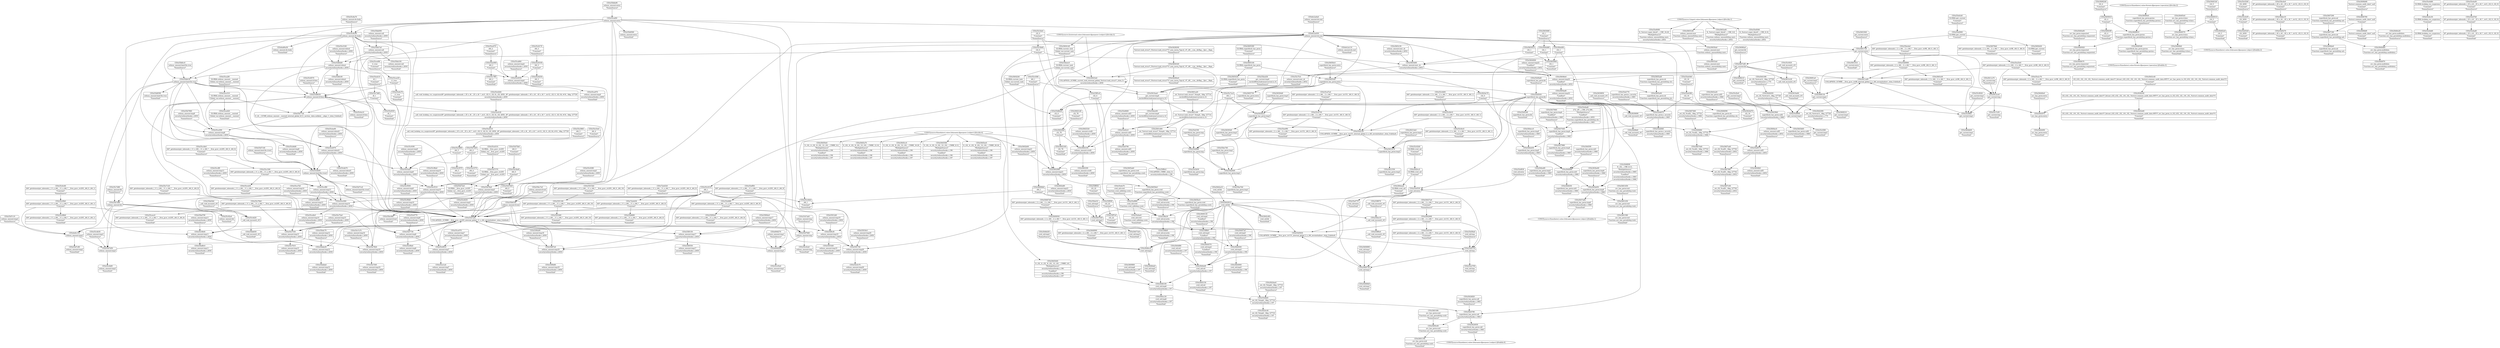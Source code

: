 digraph {
	CE0x55ccb30 [shape=record,shape=Mrecord,label="{CE0x55ccb30|i64*_getelementptr_inbounds_(_11_x_i64_,_11_x_i64_*___llvm_gcov_ctr205,_i64_0,_i64_6)|*Constant*|*SummSink*}"]
	CE0x5611a00 [shape=record,shape=Mrecord,label="{CE0x5611a00|COLLAPSED:_GCMRE___llvm_gcov_ctr98_internal_global_2_x_i64_zeroinitializer:_elem_0:default:}"]
	CE0x5624780 [shape=record,shape=Mrecord,label="{CE0x5624780|superblock_has_perm:call|security/selinux/hooks.c,1863}"]
	CE0x5605ed0 [shape=record,shape=Mrecord,label="{CE0x5605ed0|superblock_has_perm:sb|Function::superblock_has_perm&Arg::sb::|*SummSource*}"]
	CE0x562fbb0 [shape=record,shape=Mrecord,label="{CE0x562fbb0|_call_void_mcount()_#3|*SummSink*}"]
	CE0x5604ec0 [shape=record,shape=Mrecord,label="{CE0x5604ec0|selinux_umount:call5|security/selinux/hooks.c,2652|*SummSource*}"]
	CE0x55eb840 [shape=record,shape=Mrecord,label="{CE0x55eb840|superblock_has_perm:s_security|security/selinux/hooks.c,1865|*SummSink*}"]
	CE0x55f0a00 [shape=record,shape=Mrecord,label="{CE0x55f0a00|selinux_umount:tmp18|security/selinux/hooks.c,2650|*SummSource*}"]
	CE0x55ffb20 [shape=record,shape=Mrecord,label="{CE0x55ffb20|cred_sid:security|security/selinux/hooks.c,196|*SummSource*}"]
	CE0x5643a20 [shape=record,shape=Mrecord,label="{CE0x5643a20|superblock_has_perm:call2|security/selinux/hooks.c,1866|*SummSource*}"]
	CE0x5643e60 [shape=record,shape=Mrecord,label="{CE0x5643e60|i32_(i32,_i32,_i16,_i32,_%struct.common_audit_data*)*_bitcast_(i32_(i32,_i32,_i16,_i32,_%struct.common_audit_data.495*)*_avc_has_perm_to_i32_(i32,_i32,_i16,_i32,_%struct.common_audit_data*)*)|*Constant*|*SummSink*}"]
	CE0x55b7960 [shape=record,shape=Mrecord,label="{CE0x55b7960|selinux_umount:tmp8|security/selinux/hooks.c,2650|*SummSource*}"]
	CE0x5640a00 [shape=record,shape=Mrecord,label="{CE0x5640a00|avc_has_perm:requested|Function::avc_has_perm&Arg::requested::|*SummSource*}"]
	CE0x55ce8e0 [shape=record,shape=Mrecord,label="{CE0x55ce8e0|selinux_umount:tmp14|security/selinux/hooks.c,2650|*SummSink*}"]
	CE0x55f15b0 [shape=record,shape=Mrecord,label="{CE0x55f15b0|i64*_getelementptr_inbounds_(_11_x_i64_,_11_x_i64_*___llvm_gcov_ctr205,_i64_0,_i64_10)|*Constant*|*SummSource*}"]
	CE0x5611a70 [shape=record,shape=Mrecord,label="{CE0x5611a70|get_current:tmp|*SummSource*}"]
	CE0x56074d0 [shape=record,shape=Mrecord,label="{CE0x56074d0|_ret_i32_%call2,_!dbg_!27722|security/selinux/hooks.c,1866|*SummSink*}"]
	CE0x5642c80 [shape=record,shape=Mrecord,label="{CE0x5642c80|cred_sid:bb|*SummSink*}"]
	CE0x55e7530 [shape=record,shape=Mrecord,label="{CE0x55e7530|selinux_umount:tmp15|security/selinux/hooks.c,2650}"]
	CE0x5624e70 [shape=record,shape=Mrecord,label="{CE0x5624e70|i32_0|*Constant*}"]
	CE0x55eeb10 [shape=record,shape=Mrecord,label="{CE0x55eeb10|i8_1|*Constant*|*SummSource*}"]
	CE0x55c0240 [shape=record,shape=Mrecord,label="{CE0x55c0240|GLOBAL:cred_sid|*Constant*|*SummSource*}"]
	CE0x55c45a0 [shape=record,shape=Mrecord,label="{CE0x55c45a0|selinux_umount:tmp1|*SummSink*}"]
	CE0x55e75a0 [shape=record,shape=Mrecord,label="{CE0x55e75a0|selinux_umount:tmp15|security/selinux/hooks.c,2650|*SummSource*}"]
	CE0x5603840 [shape=record,shape=Mrecord,label="{CE0x5603840|i32_1|*Constant*|*SummSink*}"]
	CE0x55e3680 [shape=record,shape=Mrecord,label="{CE0x55e3680|i64_5|*Constant*}"]
	CE0x55c6a10 [shape=record,shape=Mrecord,label="{CE0x55c6a10|selinux_umount:if.then|*SummSink*}"]
	CE0x5607c00 [shape=record,shape=Mrecord,label="{CE0x5607c00|_ret_i32_%call5,_!dbg_!27742|security/selinux/hooks.c,2652|*SummSink*}"]
	CE0x55ff7e0 [shape=record,shape=Mrecord,label="{CE0x55ff7e0|i32_22|*Constant*|*SummSink*}"]
	CE0x5603c50 [shape=record,shape=Mrecord,label="{CE0x5603c50|selinux_umount:mnt_sb|security/selinux/hooks.c,2652|*SummSource*}"]
	"CONST[source:0(mediator),value:0(static)][purpose:{operation}][SrcIdx:2]"
	CE0x55e6790 [shape=record,shape=Mrecord,label="{CE0x55e6790|selinux_umount:call3|security/selinux/hooks.c,2650|*SummSink*}"]
	CE0x5646da0 [shape=record,shape=Mrecord,label="{CE0x5646da0|cred_sid:tmp2|*SummSink*}"]
	CE0x55c6c60 [shape=record,shape=Mrecord,label="{CE0x55c6c60|i64*_getelementptr_inbounds_(_11_x_i64_,_11_x_i64_*___llvm_gcov_ctr205,_i64_0,_i64_1)|*Constant*|*SummSource*}"]
	CE0x55eb380 [shape=record,shape=Mrecord,label="{CE0x55eb380|i32_16|*Constant*}"]
	CE0x5645560 [shape=record,shape=Mrecord,label="{CE0x5645560|0:_i32,_4:_i32,_8:_i32,_12:_i32,_:_CMRE_8,12_|*MultipleSource*|security/selinux/hooks.c,196|*LoadInst*|security/selinux/hooks.c,196|security/selinux/hooks.c,197}"]
	CE0x56021d0 [shape=record,shape=Mrecord,label="{CE0x56021d0|i32_78|*Constant*|*SummSource*}"]
	CE0x56405e0 [shape=record,shape=Mrecord,label="{CE0x56405e0|avc_has_perm:tclass|Function::avc_has_perm&Arg::tclass::|*SummSource*}"]
	CE0x55ca970 [shape=record,shape=Mrecord,label="{CE0x55ca970|selinux_umount:tmp4|security/selinux/hooks.c,2650|*SummSink*}"]
	CE0x564ecc0 [shape=record,shape=Mrecord,label="{CE0x564ecc0|superblock_has_perm:tmp5|security/selinux/hooks.c,1865|*SummSource*}"]
	CE0x5646100 [shape=record,shape=Mrecord,label="{CE0x5646100|cred_sid:tmp6|security/selinux/hooks.c,197}"]
	CE0x56282e0 [shape=record,shape=Mrecord,label="{CE0x56282e0|%struct.task_struct*_(%struct.task_struct**)*_asm_movq_%gs:$_1:P_,$0_,_r,im,_dirflag_,_fpsr_,_flags_|*SummSink*}"]
	CE0x563be60 [shape=record,shape=Mrecord,label="{CE0x563be60|superblock_has_perm:tmp6|security/selinux/hooks.c,1866|*SummSource*}"]
	CE0x55ff1e0 [shape=record,shape=Mrecord,label="{CE0x55ff1e0|i32_0|*Constant*}"]
	CE0x5645440 [shape=record,shape=Mrecord,label="{CE0x5645440|0:_i32,_4:_i32,_8:_i32,_12:_i32,_:_CMRE_4,8_|*MultipleSource*|security/selinux/hooks.c,196|*LoadInst*|security/selinux/hooks.c,196|security/selinux/hooks.c,197}"]
	CE0x55c8fb0 [shape=record,shape=Mrecord,label="{CE0x55c8fb0|get_current:tmp1}"]
	CE0x5642490 [shape=record,shape=Mrecord,label="{CE0x5642490|_ret_i32_%retval.0,_!dbg_!27728|security/selinux/avc.c,775|*SummSink*}"]
	CE0x5637880 [shape=record,shape=Mrecord,label="{CE0x5637880|superblock_has_perm:tmp4|*LoadInst*|security/selinux/hooks.c,1865|*SummSink*}"]
	CE0x55e6e70 [shape=record,shape=Mrecord,label="{CE0x55e6e70|i1_true|*Constant*|*SummSink*}"]
	CE0x55d6590 [shape=record,shape=Mrecord,label="{CE0x55d6590|selinux_umount:land.lhs.true|*SummSink*}"]
	CE0x5602160 [shape=record,shape=Mrecord,label="{CE0x5602160|i32_78|*Constant*|*SummSink*}"]
	CE0x55d3520 [shape=record,shape=Mrecord,label="{CE0x55d3520|i32_2650|*Constant*|*SummSink*}"]
	CE0x56055a0 [shape=record,shape=Mrecord,label="{CE0x56055a0|superblock_has_perm:entry}"]
	CE0x55ef630 [shape=record,shape=Mrecord,label="{CE0x55ef630|cred_sid:entry|*SummSource*}"]
	CE0x55d6b20 [shape=record,shape=Mrecord,label="{CE0x55d6b20|i32_0|*Constant*|*SummSink*}"]
	CE0x55e70b0 [shape=record,shape=Mrecord,label="{CE0x55e70b0|i64*_getelementptr_inbounds_(_11_x_i64_,_11_x_i64_*___llvm_gcov_ctr205,_i64_0,_i64_8)|*Constant*}"]
	CE0x55bc6e0 [shape=record,shape=Mrecord,label="{CE0x55bc6e0|i8*_getelementptr_inbounds_(_45_x_i8_,_45_x_i8_*_.str12,_i32_0,_i32_0)|*Constant*|*SummSource*}"]
	CE0x55ee900 [shape=record,shape=Mrecord,label="{CE0x55ee900|i64_2|*Constant*}"]
	CE0x5645ee0 [shape=record,shape=Mrecord,label="{CE0x5645ee0|0:_i32,_4:_i32,_8:_i32,_12:_i32,_:_CMRE_20,24_|*MultipleSource*|security/selinux/hooks.c,196|*LoadInst*|security/selinux/hooks.c,196|security/selinux/hooks.c,197}"]
	CE0x5606b80 [shape=record,shape=Mrecord,label="{CE0x5606b80|%struct.common_audit_data*_null|*Constant*|*SummSource*}"]
	CE0x55ca860 [shape=record,shape=Mrecord,label="{CE0x55ca860|selinux_umount:tmp4|security/selinux/hooks.c,2650|*SummSource*}"]
	CE0x55ce1a0 [shape=record,shape=Mrecord,label="{CE0x55ce1a0|selinux_umount:tmp7|security/selinux/hooks.c,2650|*SummSink*}"]
	CE0x5606de0 [shape=record,shape=Mrecord,label="{CE0x5606de0|superblock_has_perm:ad|Function::superblock_has_perm&Arg::ad::|*SummSink*}"]
	CE0x5609f00 [shape=record,shape=Mrecord,label="{CE0x5609f00|cred_sid:tmp6|security/selinux/hooks.c,197|*SummSource*}"]
	CE0x55f16d0 [shape=record,shape=Mrecord,label="{CE0x55f16d0|selinux_umount:tmp19|security/selinux/hooks.c,2650|*SummSink*}"]
	CE0x56314e0 [shape=record,shape=Mrecord,label="{CE0x56314e0|superblock_has_perm:tmp2|*SummSource*}"]
	CE0x56450e0 [shape=record,shape=Mrecord,label="{CE0x56450e0|0:_i32,_4:_i32,_8:_i32,_12:_i32,_:_CMRE_0,4_|*MultipleSource*|security/selinux/hooks.c,196|*LoadInst*|security/selinux/hooks.c,196|security/selinux/hooks.c,197}"]
	CE0x55d5270 [shape=record,shape=Mrecord,label="{CE0x55d5270|i8*_getelementptr_inbounds_(_45_x_i8_,_45_x_i8_*_.str12,_i32_0,_i32_0)|*Constant*|*SummSink*}"]
	CE0x5605e60 [shape=record,shape=Mrecord,label="{CE0x5605e60|superblock_has_perm:sb|Function::superblock_has_perm&Arg::sb::}"]
	CE0x55d7730 [shape=record,shape=Mrecord,label="{CE0x55d7730|selinux_umount:tmp6|security/selinux/hooks.c,2650}"]
	CE0x55e4260 [shape=record,shape=Mrecord,label="{CE0x55e4260|_call_void_lockdep_rcu_suspicious(i8*_getelementptr_inbounds_(_25_x_i8_,_25_x_i8_*_.str3,_i32_0,_i32_0),_i32_2650,_i8*_getelementptr_inbounds_(_45_x_i8_,_45_x_i8_*_.str12,_i32_0,_i32_0))_#10,_!dbg_!27729|security/selinux/hooks.c,2650|*SummSource*}"]
	CE0x5603cf0 [shape=record,shape=Mrecord,label="{CE0x5603cf0|i64*_getelementptr_inbounds_(_2_x_i64_,_2_x_i64_*___llvm_gcov_ctr98,_i64_0,_i64_1)|*Constant*|*SummSink*}"]
	CE0x5601a20 [shape=record,shape=Mrecord,label="{CE0x5601a20|_ret_%struct.task_struct*_%tmp4,_!dbg_!27714|./arch/x86/include/asm/current.h,14|*SummSource*}"]
	CE0x5647030 [shape=record,shape=Mrecord,label="{CE0x5647030|cred_sid:tmp3}"]
	CE0x55e9ad0 [shape=record,shape=Mrecord,label="{CE0x55e9ad0|272:_i8*,_:_CRE_272,280_|*MultipleSource*|*LoadInst*|security/selinux/hooks.c,2652|Function::superblock_has_perm&Arg::sb::|security/selinux/hooks.c,1865}"]
	CE0x55d6630 [shape=record,shape=Mrecord,label="{CE0x55d6630|selinux_umount:if.then}"]
	CE0x55f12d0 [shape=record,shape=Mrecord,label="{CE0x55f12d0|selinux_umount:tmp19|security/selinux/hooks.c,2650|*SummSource*}"]
	CE0x55cb6d0 [shape=record,shape=Mrecord,label="{CE0x55cb6d0|selinux_umount:tmp8|security/selinux/hooks.c,2650|*SummSink*}"]
	CE0x55d71e0 [shape=record,shape=Mrecord,label="{CE0x55d71e0|selinux_umount:land.lhs.true2|*SummSink*}"]
	CE0x55eff50 [shape=record,shape=Mrecord,label="{CE0x55eff50|i64*_getelementptr_inbounds_(_11_x_i64_,_11_x_i64_*___llvm_gcov_ctr205,_i64_0,_i64_9)|*Constant*|*SummSource*}"]
	CE0x55c5b60 [shape=record,shape=Mrecord,label="{CE0x55c5b60|i32_0|*Constant*}"]
	CE0x55ffbf0 [shape=record,shape=Mrecord,label="{CE0x55ffbf0|cred_sid:security|security/selinux/hooks.c,196|*SummSink*}"]
	CE0x5624c40 [shape=record,shape=Mrecord,label="{CE0x5624c40|_ret_i32_%tmp6,_!dbg_!27716|security/selinux/hooks.c,197|*SummSink*}"]
	CE0x5644d80 [shape=record,shape=Mrecord,label="{CE0x5644d80|i32_1|*Constant*}"]
	CE0x55e4dd0 [shape=record,shape=Mrecord,label="{CE0x55e4dd0|GLOBAL:lockdep_rcu_suspicious|*Constant*|*SummSink*}"]
	CE0x55e8490 [shape=record,shape=Mrecord,label="{CE0x55e8490|8:_%struct.super_block*,_:_CRE_16,20_|*MultipleSource*|Function::selinux_umount&Arg::mnt::|security/selinux/hooks.c,2652}"]
	CE0x55ffa30 [shape=record,shape=Mrecord,label="{CE0x55ffa30|cred_sid:security|security/selinux/hooks.c,196}"]
	CE0x5640920 [shape=record,shape=Mrecord,label="{CE0x5640920|avc_has_perm:requested|Function::avc_has_perm&Arg::requested::}"]
	CE0x55ef450 [shape=record,shape=Mrecord,label="{CE0x55ef450|i8_1|*Constant*|*SummSink*}"]
	CE0x5612c20 [shape=record,shape=Mrecord,label="{CE0x5612c20|_call_void_mcount()_#3}"]
	CE0x55bb090 [shape=record,shape=Mrecord,label="{CE0x55bb090|selinux_umount:call|security/selinux/hooks.c,2650|*SummSource*}"]
	CE0x5607180 [shape=record,shape=Mrecord,label="{CE0x5607180|superblock_has_perm:ad|Function::superblock_has_perm&Arg::ad::}"]
	CE0x55fffb0 [shape=record,shape=Mrecord,label="{CE0x55fffb0|cred_sid:tmp4|*LoadInst*|security/selinux/hooks.c,196}"]
	CE0x5607460 [shape=record,shape=Mrecord,label="{CE0x5607460|_ret_i32_%call2,_!dbg_!27722|security/selinux/hooks.c,1866|*SummSource*}"]
	CE0x56467d0 [shape=record,shape=Mrecord,label="{CE0x56467d0|i64*_getelementptr_inbounds_(_2_x_i64_,_2_x_i64_*___llvm_gcov_ctr131,_i64_0,_i64_1)|*Constant*|*SummSource*}"]
	CE0x5644ef0 [shape=record,shape=Mrecord,label="{CE0x5644ef0|cred_sid:sid|security/selinux/hooks.c,197}"]
	CE0x564f250 [shape=record,shape=Mrecord,label="{CE0x564f250|superblock_has_perm:sid1|security/selinux/hooks.c,1866|*SummSink*}"]
	CE0x55beec0 [shape=record,shape=Mrecord,label="{CE0x55beec0|GLOBAL:current_task|Global_var:current_task}"]
	CE0x55d79d0 [shape=record,shape=Mrecord,label="{CE0x55d79d0|selinux_umount:tmp}"]
	CE0x72eb520 [shape=record,shape=Mrecord,label="{CE0x72eb520|i64*_getelementptr_inbounds_(_11_x_i64_,_11_x_i64_*___llvm_gcov_ctr205,_i64_0,_i64_0)|*Constant*|*SummSource*}"]
	CE0x5637a60 [shape=record,shape=Mrecord,label="{CE0x5637a60|superblock_has_perm:tmp6|security/selinux/hooks.c,1866|*SummSink*}"]
	CE0x5608210 [shape=record,shape=Mrecord,label="{CE0x5608210|get_current:bb|*SummSink*}"]
	CE0x560f130 [shape=record,shape=Mrecord,label="{CE0x560f130|get_current:tmp2}"]
	CE0x5642660 [shape=record,shape=Mrecord,label="{CE0x5642660|i64*_getelementptr_inbounds_(_2_x_i64_,_2_x_i64_*___llvm_gcov_ctr131,_i64_0,_i64_0)|*Constant*}"]
	CE0x6c2a110 [shape=record,shape=Mrecord,label="{CE0x6c2a110|selinux_umount:do.end|*SummSink*}"]
	CE0x55d7370 [shape=record,shape=Mrecord,label="{CE0x55d7370|GLOBAL:__llvm_gcov_ctr205|Global_var:__llvm_gcov_ctr205}"]
	CE0x560db00 [shape=record,shape=Mrecord,label="{CE0x560db00|get_current:tmp1|*SummSink*}"]
	CE0x5604320 [shape=record,shape=Mrecord,label="{CE0x5604320|%struct.task_struct*_(%struct.task_struct**)*_asm_movq_%gs:$_1:P_,$0_,_r,im,_dirflag_,_fpsr_,_flags_}"]
	CE0x56302c0 [shape=record,shape=Mrecord,label="{CE0x56302c0|superblock_has_perm:tmp3}"]
	CE0x55c8570 [shape=record,shape=Mrecord,label="{CE0x55c8570|selinux_umount:if.then|*SummSource*}"]
	CE0x55c8100 [shape=record,shape=Mrecord,label="{CE0x55c8100|i64_3|*Constant*}"]
	CE0x56437a0 [shape=record,shape=Mrecord,label="{CE0x56437a0|i64*_getelementptr_inbounds_(_2_x_i64_,_2_x_i64_*___llvm_gcov_ctr131,_i64_0,_i64_0)|*Constant*|*SummSource*}"]
	CE0x55c7d80 [shape=record,shape=Mrecord,label="{CE0x55c7d80|selinux_umount:bb|*SummSource*}"]
	CE0x56031d0 [shape=record,shape=Mrecord,label="{CE0x56031d0|selinux_umount:mnt|Function::selinux_umount&Arg::mnt::|*SummSource*}"]
	CE0x55bc8d0 [shape=record,shape=Mrecord,label="{CE0x55bc8d0|selinux_umount:if.end|*SummSink*}"]
	CE0x563bd50 [shape=record,shape=Mrecord,label="{CE0x563bd50|superblock_has_perm:tmp6|security/selinux/hooks.c,1866}"]
	CE0x55d5930 [shape=record,shape=Mrecord,label="{CE0x55d5930|superblock_has_perm:bb}"]
	CE0x55efae0 [shape=record,shape=Mrecord,label="{CE0x55efae0|cred_sid:cred|Function::cred_sid&Arg::cred::|*SummSink*}"]
	CE0x55e7a70 [shape=record,shape=Mrecord,label="{CE0x55e7a70|selinux_umount:tmp16|security/selinux/hooks.c,2650|*SummSource*}"]
	CE0x55c6380 [shape=record,shape=Mrecord,label="{CE0x55c6380|selinux_umount:tmp5|security/selinux/hooks.c,2650|*SummSource*}"]
	CE0x55c44b0 [shape=record,shape=Mrecord,label="{CE0x55c44b0|i64_1|*Constant*|*SummSink*}"]
	CE0x55e3860 [shape=record,shape=Mrecord,label="{CE0x55e3860|i64_5|*Constant*|*SummSource*}"]
	CE0x55d7ab0 [shape=record,shape=Mrecord,label="{CE0x55d7ab0|selinux_umount:tmp|*SummSource*}"]
	CE0x55e7d60 [shape=record,shape=Mrecord,label="{CE0x55e7d60|i8_1|*Constant*}"]
	CE0x55f00e0 [shape=record,shape=Mrecord,label="{CE0x55f00e0|i64*_getelementptr_inbounds_(_11_x_i64_,_11_x_i64_*___llvm_gcov_ctr205,_i64_0,_i64_9)|*Constant*|*SummSink*}"]
	CE0x55e3160 [shape=record,shape=Mrecord,label="{CE0x55e3160|selinux_umount:tobool|security/selinux/hooks.c,2650|*SummSource*}"]
	CE0x55c8c90 [shape=record,shape=Mrecord,label="{CE0x55c8c90|selinux_umount:do.body}"]
	CE0x5644f80 [shape=record,shape=Mrecord,label="{CE0x5644f80|cred_sid:sid|security/selinux/hooks.c,197|*SummSource*}"]
	CE0x56065d0 [shape=record,shape=Mrecord,label="{CE0x56065d0|superblock_has_perm:perms|Function::superblock_has_perm&Arg::perms::|*SummSink*}"]
	CE0x55b7b40 [shape=record,shape=Mrecord,label="{CE0x55b7b40|i64_4|*Constant*}"]
	CE0x55ef120 [shape=record,shape=Mrecord,label="{CE0x55ef120|COLLAPSED:_GCMRE___llvm_gcov_ctr151_internal_global_2_x_i64_zeroinitializer:_elem_0:default:}"]
	CE0x5601580 [shape=record,shape=Mrecord,label="{CE0x5601580|avc_has_perm:tsid|Function::avc_has_perm&Arg::tsid::|*SummSink*}"]
	CE0x56076b0 [shape=record,shape=Mrecord,label="{CE0x56076b0|i64*_getelementptr_inbounds_(_2_x_i64_,_2_x_i64_*___llvm_gcov_ctr98,_i64_0,_i64_0)|*Constant*|*SummSource*}"]
	CE0x5601840 [shape=record,shape=Mrecord,label="{CE0x5601840|get_current:entry|*SummSource*}"]
	CE0x55cd7a0 [shape=record,shape=Mrecord,label="{CE0x55cd7a0|i64*_getelementptr_inbounds_(_2_x_i64_,_2_x_i64_*___llvm_gcov_ctr151,_i64_0,_i64_0)|*Constant*|*SummSource*}"]
	CE0x5600d20 [shape=record,shape=Mrecord,label="{CE0x5600d20|GLOBAL:get_current|*Constant*|*SummSink*}"]
	CE0x55f1660 [shape=record,shape=Mrecord,label="{CE0x55f1660|i64*_getelementptr_inbounds_(_11_x_i64_,_11_x_i64_*___llvm_gcov_ctr205,_i64_0,_i64_10)|*Constant*|*SummSink*}"]
	CE0x55d7d50 [shape=record,shape=Mrecord,label="{CE0x55d7d50|selinux_umount:tmp3}"]
	CE0x55bed30 [shape=record,shape=Mrecord,label="{CE0x55bed30|get_current:tmp4|./arch/x86/include/asm/current.h,14|*SummSource*}"]
	CE0x55d7c80 [shape=record,shape=Mrecord,label="{CE0x55d7c80|selinux_umount:tmp2|*SummSink*}"]
	CE0x5603680 [shape=record,shape=Mrecord,label="{CE0x5603680|i32_1|*Constant*|*SummSource*}"]
	"CONST[source:0(mediator),value:0(static)][purpose:{operation}][SnkIdx:3]"
	CE0x5604240 [shape=record,shape=Mrecord,label="{CE0x5604240|GLOBAL:current_task|Global_var:current_task|*SummSink*}"]
	CE0x5600890 [shape=record,shape=Mrecord,label="{CE0x5600890|cred_sid:tmp1|*SummSource*}"]
	CE0x5646900 [shape=record,shape=Mrecord,label="{CE0x5646900|i64*_getelementptr_inbounds_(_2_x_i64_,_2_x_i64_*___llvm_gcov_ctr131,_i64_0,_i64_1)|*Constant*|*SummSink*}"]
	CE0x5624930 [shape=record,shape=Mrecord,label="{CE0x5624930|superblock_has_perm:call|security/selinux/hooks.c,1863|*SummSink*}"]
	CE0x560eea0 [shape=record,shape=Mrecord,label="{CE0x560eea0|GLOBAL:cred_sid|*Constant*|*SummSink*}"]
	CE0x55b8c50 [shape=record,shape=Mrecord,label="{CE0x55b8c50|selinux_umount:land.lhs.true}"]
	CE0x55b8cc0 [shape=record,shape=Mrecord,label="{CE0x55b8cc0|selinux_umount:land.lhs.true|*SummSource*}"]
	CE0x5601250 [shape=record,shape=Mrecord,label="{CE0x5601250|avc_has_perm:tsid|Function::avc_has_perm&Arg::tsid::}"]
	CE0x55e3510 [shape=record,shape=Mrecord,label="{CE0x55e3510|selinux_umount:tmp10|security/selinux/hooks.c,2650}"]
	CE0x5602330 [shape=record,shape=Mrecord,label="{CE0x5602330|selinux_umount:cred4|security/selinux/hooks.c,2650}"]
	CE0x55b8a90 [shape=record,shape=Mrecord,label="{CE0x55b8a90|selinux_umount:entry|*SummSource*}"]
	CE0x5605430 [shape=record,shape=Mrecord,label="{CE0x5605430|GLOBAL:superblock_has_perm|*Constant*|*SummSink*}"]
	CE0x55efbb0 [shape=record,shape=Mrecord,label="{CE0x55efbb0|_ret_i32_%tmp6,_!dbg_!27716|security/selinux/hooks.c,197}"]
	CE0x55ff0e0 [shape=record,shape=Mrecord,label="{CE0x55ff0e0|_call_void_mcount()_#3|*SummSink*}"]
	CE0x560a120 [shape=record,shape=Mrecord,label="{CE0x560a120|cred_sid:tmp6|security/selinux/hooks.c,197|*SummSink*}"]
	CE0x55cf2e0 [shape=record,shape=Mrecord,label="{CE0x55cf2e0|get_current:tmp3|*SummSource*}"]
	CE0x5605100 [shape=record,shape=Mrecord,label="{CE0x5605100|GLOBAL:superblock_has_perm|*Constant*}"]
	CE0x55ef880 [shape=record,shape=Mrecord,label="{CE0x55ef880|cred_sid:cred|Function::cred_sid&Arg::cred::}"]
	CE0x55d5830 [shape=record,shape=Mrecord,label="{CE0x55d5830|COLLAPSED:_GCMRE___llvm_gcov_ctr131_internal_global_2_x_i64_zeroinitializer:_elem_0:default:}"]
	CE0x55bdda0 [shape=record,shape=Mrecord,label="{CE0x55bdda0|selinux_umount:tmp12|security/selinux/hooks.c,2650|*SummSink*}"]
	CE0x55cc540 [shape=record,shape=Mrecord,label="{CE0x55cc540|i64*_getelementptr_inbounds_(_11_x_i64_,_11_x_i64_*___llvm_gcov_ctr205,_i64_0,_i64_6)|*Constant*}"]
	CE0x55c88b0 [shape=record,shape=Mrecord,label="{CE0x55c88b0|i64*_getelementptr_inbounds_(_11_x_i64_,_11_x_i64_*___llvm_gcov_ctr205,_i64_0,_i64_1)|*Constant*|*SummSink*}"]
	CE0x55e8360 [shape=record,shape=Mrecord,label="{CE0x55e8360|8:_%struct.super_block*,_:_CRE_8,16_|*MultipleSource*|Function::selinux_umount&Arg::mnt::|security/selinux/hooks.c,2652}"]
	CE0x55cba00 [shape=record,shape=Mrecord,label="{CE0x55cba00|selinux_umount:tobool1|security/selinux/hooks.c,2650|*SummSource*}"]
	CE0x55ced90 [shape=record,shape=Mrecord,label="{CE0x55ced90|i1_true|*Constant*|*SummSource*}"]
	CE0x55c4380 [shape=record,shape=Mrecord,label="{CE0x55c4380|i64_1|*Constant*|*SummSource*}"]
	CE0x55bda30 [shape=record,shape=Mrecord,label="{CE0x55bda30|selinux_umount:tmp12|security/selinux/hooks.c,2650}"]
	CE0x55bee00 [shape=record,shape=Mrecord,label="{CE0x55bee00|get_current:tmp4|./arch/x86/include/asm/current.h,14|*SummSink*}"]
	CE0x5604fb0 [shape=record,shape=Mrecord,label="{CE0x5604fb0|selinux_umount:call5|security/selinux/hooks.c,2652|*SummSink*}"]
	CE0x55ce310 [shape=record,shape=Mrecord,label="{CE0x55ce310|GLOBAL:selinux_umount.__warned|Global_var:selinux_umount.__warned}"]
	CE0x55c92a0 [shape=record,shape=Mrecord,label="{CE0x55c92a0|selinux_umount:bb|*SummSink*}"]
	CE0x55e7820 [shape=record,shape=Mrecord,label="{CE0x55e7820|selinux_umount:tmp16|security/selinux/hooks.c,2650}"]
	CE0x55e7fc0 [shape=record,shape=Mrecord,label="{CE0x55e7fc0|selinux_umount:mnt_sb|security/selinux/hooks.c,2652|*SummSink*}"]
	CE0x5604900 [shape=record,shape=Mrecord,label="{CE0x5604900|selinux_umount:tmp22|*LoadInst*|security/selinux/hooks.c,2652|*SummSource*}"]
	CE0x55d5bd0 [shape=record,shape=Mrecord,label="{CE0x55d5bd0|superblock_has_perm:bb|*SummSource*}"]
	CE0x55cc8e0 [shape=record,shape=Mrecord,label="{CE0x55cc8e0|i64*_getelementptr_inbounds_(_11_x_i64_,_11_x_i64_*___llvm_gcov_ctr205,_i64_0,_i64_6)|*Constant*|*SummSource*}"]
	CE0x5606240 [shape=record,shape=Mrecord,label="{CE0x5606240|i32_4|*Constant*|*SummSource*}"]
	CE0x5605730 [shape=record,shape=Mrecord,label="{CE0x5605730|superblock_has_perm:entry|*SummSink*}"]
	CE0x55f0150 [shape=record,shape=Mrecord,label="{CE0x55f0150|selinux_umount:tmp17|security/selinux/hooks.c,2650}"]
	CE0x55e4310 [shape=record,shape=Mrecord,label="{CE0x55e4310|_call_void_lockdep_rcu_suspicious(i8*_getelementptr_inbounds_(_25_x_i8_,_25_x_i8_*_.str3,_i32_0,_i32_0),_i32_2650,_i8*_getelementptr_inbounds_(_45_x_i8_,_45_x_i8_*_.str12,_i32_0,_i32_0))_#10,_!dbg_!27729|security/selinux/hooks.c,2650|*SummSink*}"]
	CE0x56023a0 [shape=record,shape=Mrecord,label="{CE0x56023a0|COLLAPSED:_GCMRE_current_task_external_global_%struct.task_struct*:_elem_0::|security/selinux/hooks.c,2650}"]
	CE0x55c9020 [shape=record,shape=Mrecord,label="{CE0x55c9020|get_current:tmp1|*SummSource*}"]
	CE0x5644500 [shape=record,shape=Mrecord,label="{CE0x5644500|cred_sid:tmp5|security/selinux/hooks.c,196}"]
	CE0x5637440 [shape=record,shape=Mrecord,label="{CE0x5637440|superblock_has_perm:tmp4|*LoadInst*|security/selinux/hooks.c,1865}"]
	CE0x564f3f0 [shape=record,shape=Mrecord,label="{CE0x564f3f0|superblock_has_perm:sid1|security/selinux/hooks.c,1866|*SummSource*}"]
	CE0x55f0cf0 [shape=record,shape=Mrecord,label="{CE0x55f0cf0|selinux_umount:tmp19|security/selinux/hooks.c,2650}"]
	CE0x56471b0 [shape=record,shape=Mrecord,label="{CE0x56471b0|cred_sid:tmp3|*SummSink*}"]
	CE0x55ca2f0 [shape=record,shape=Mrecord,label="{CE0x55ca2f0|GLOBAL:selinux_umount.__warned|Global_var:selinux_umount.__warned|*SummSource*}"]
	CE0x55e7610 [shape=record,shape=Mrecord,label="{CE0x55e7610|selinux_umount:tmp15|security/selinux/hooks.c,2650|*SummSink*}"]
	CE0x55efa70 [shape=record,shape=Mrecord,label="{CE0x55efa70|cred_sid:cred|Function::cred_sid&Arg::cred::|*SummSource*}"]
	CE0x5637660 [shape=record,shape=Mrecord,label="{CE0x5637660|superblock_has_perm:tmp4|*LoadInst*|security/selinux/hooks.c,1865|*SummSource*}"]
	CE0x55b86f0 [shape=record,shape=Mrecord,label="{CE0x55b86f0|i64*_getelementptr_inbounds_(_11_x_i64_,_11_x_i64_*___llvm_gcov_ctr205,_i64_0,_i64_0)|*Constant*|*SummSink*}"]
	CE0x55c0ec0 [shape=record,shape=Mrecord,label="{CE0x55c0ec0|i64*_getelementptr_inbounds_(_2_x_i64_,_2_x_i64_*___llvm_gcov_ctr151,_i64_0,_i64_1)|*Constant*|*SummSink*}"]
	CE0x56059e0 [shape=record,shape=Mrecord,label="{CE0x56059e0|superblock_has_perm:cred|Function::superblock_has_perm&Arg::cred::}"]
	CE0x5646cc0 [shape=record,shape=Mrecord,label="{CE0x5646cc0|cred_sid:tmp2}"]
	CE0x563bc40 [shape=record,shape=Mrecord,label="{CE0x563bc40|i32_(i32,_i32,_i16,_i32,_%struct.common_audit_data*)*_bitcast_(i32_(i32,_i32,_i16,_i32,_%struct.common_audit_data.495*)*_avc_has_perm_to_i32_(i32,_i32,_i16,_i32,_%struct.common_audit_data*)*)|*Constant*}"]
	CE0x55ce560 [shape=record,shape=Mrecord,label="{CE0x55ce560|selinux_umount:tmp14|security/selinux/hooks.c,2650}"]
	CE0x560f1a0 [shape=record,shape=Mrecord,label="{CE0x560f1a0|get_current:tmp2|*SummSource*}"]
	CE0x55ff9c0 [shape=record,shape=Mrecord,label="{CE0x55ff9c0|COLLAPSED:_CMRE:_elem_0::|security/selinux/hooks.c,196}"]
	CE0x5610a00 [shape=record,shape=Mrecord,label="{CE0x5610a00|_call_void_mcount()_#3|*SummSink*}"]
	CE0x5644490 [shape=record,shape=Mrecord,label="{CE0x5644490|avc_has_perm:entry|*SummSink*}"]
	CE0x55bb650 [shape=record,shape=Mrecord,label="{CE0x55bb650|_call_void_mcount()_#3|*SummSink*}"]
	CE0x55eb560 [shape=record,shape=Mrecord,label="{CE0x55eb560|i32_16|*Constant*|*SummSource*}"]
	CE0x55cea50 [shape=record,shape=Mrecord,label="{CE0x55cea50|i1_true|*Constant*}"]
	CE0x5612ce0 [shape=record,shape=Mrecord,label="{CE0x5612ce0|get_current:tmp}"]
	CE0x55c6430 [shape=record,shape=Mrecord,label="{CE0x55c6430|selinux_umount:tmp5|security/selinux/hooks.c,2650|*SummSink*}"]
	CE0x55ca590 [shape=record,shape=Mrecord,label="{CE0x55ca590|selinux_umount:tmp8|security/selinux/hooks.c,2650}"]
	CE0x55ccf80 [shape=record,shape=Mrecord,label="{CE0x55ccf80|selinux_umount:tmp13|security/selinux/hooks.c,2650}"]
	CE0x55e4ad0 [shape=record,shape=Mrecord,label="{CE0x55e4ad0|i8*_getelementptr_inbounds_(_25_x_i8_,_25_x_i8_*_.str3,_i32_0,_i32_0)|*Constant*|*SummSink*}"]
	CE0x55e33e0 [shape=record,shape=Mrecord,label="{CE0x55e33e0|i64_4|*Constant*|*SummSource*}"]
	CE0x5601450 [shape=record,shape=Mrecord,label="{CE0x5601450|avc_has_perm:tsid|Function::avc_has_perm&Arg::tsid::|*SummSource*}"]
	CE0x5630690 [shape=record,shape=Mrecord,label="{CE0x5630690|_call_void_mcount()_#3}"]
	CE0x55cb970 [shape=record,shape=Mrecord,label="{CE0x55cb970|selinux_umount:tobool1|security/selinux/hooks.c,2650}"]
	"CONST[source:0(mediator),value:2(dynamic)][purpose:{subject}][SnkIdx:0]"
	CE0x5605810 [shape=record,shape=Mrecord,label="{CE0x5605810|i32_4|*Constant*}"]
	CE0x55d6dd0 [shape=record,shape=Mrecord,label="{CE0x55d6dd0|selinux_umount:tobool|security/selinux/hooks.c,2650}"]
	CE0x6a80a50 [shape=record,shape=Mrecord,label="{CE0x6a80a50|selinux_umount:do.body|*SummSink*}"]
	CE0x56080a0 [shape=record,shape=Mrecord,label="{CE0x56080a0|get_current:bb|*SummSource*}"]
	CE0x694f200 [shape=record,shape=Mrecord,label="{CE0x694f200|selinux_umount:tmp1}"]
	CE0x56041d0 [shape=record,shape=Mrecord,label="{CE0x56041d0|GLOBAL:current_task|Global_var:current_task|*SummSource*}"]
	CE0x56025f0 [shape=record,shape=Mrecord,label="{CE0x56025f0|selinux_umount:cred4|security/selinux/hooks.c,2650|*SummSink*}"]
	CE0x5645a70 [shape=record,shape=Mrecord,label="{CE0x5645a70|0:_i32,_4:_i32,_8:_i32,_12:_i32,_:_CMRE_12,16_|*MultipleSource*|security/selinux/hooks.c,196|*LoadInst*|security/selinux/hooks.c,196|security/selinux/hooks.c,197}"]
	CE0x55c98a0 [shape=record,shape=Mrecord,label="{CE0x55c98a0|selinux_umount:tmp10|security/selinux/hooks.c,2650|*SummSource*}"]
	CE0x5603a40 [shape=record,shape=Mrecord,label="{CE0x5603a40|8:_%struct.super_block*,_:_CRE_0,8_|*MultipleSource*|Function::selinux_umount&Arg::mnt::|security/selinux/hooks.c,2652}"]
	CE0x55e7120 [shape=record,shape=Mrecord,label="{CE0x55e7120|i64*_getelementptr_inbounds_(_11_x_i64_,_11_x_i64_*___llvm_gcov_ctr205,_i64_0,_i64_8)|*Constant*|*SummSource*}"]
	CE0x55c93f0 [shape=record,shape=Mrecord,label="{CE0x55c93f0|selinux_umount:tmp9|security/selinux/hooks.c,2650|*SummSource*}"]
	CE0x56402e0 [shape=record,shape=Mrecord,label="{CE0x56402e0|i16_5|*Constant*|*SummSink*}"]
	CE0x55ff070 [shape=record,shape=Mrecord,label="{CE0x55ff070|_call_void_mcount()_#3|*SummSource*}"]
	CE0x55e8570 [shape=record,shape=Mrecord,label="{CE0x55e8570|selinux_umount:call5|security/selinux/hooks.c,2652}"]
	CE0x5607ad0 [shape=record,shape=Mrecord,label="{CE0x5607ad0|_ret_i32_%call5,_!dbg_!27742|security/selinux/hooks.c,2652|*SummSource*}"]
	CE0x56069e0 [shape=record,shape=Mrecord,label="{CE0x56069e0|superblock_has_perm:perms|Function::superblock_has_perm&Arg::perms::|*SummSource*}"]
	CE0x5645cc0 [shape=record,shape=Mrecord,label="{CE0x5645cc0|0:_i32,_4:_i32,_8:_i32,_12:_i32,_:_CMRE_16,20_|*MultipleSource*|security/selinux/hooks.c,196|*LoadInst*|security/selinux/hooks.c,196|security/selinux/hooks.c,197}"]
	CE0x56030a0 [shape=record,shape=Mrecord,label="{CE0x56030a0|selinux_umount:mnt|Function::selinux_umount&Arg::mnt::}"]
	"CONST[source:0(mediator),value:2(dynamic)][purpose:{object}][SnkIdx:1]"
	CE0x5605bc0 [shape=record,shape=Mrecord,label="{CE0x5605bc0|superblock_has_perm:cred|Function::superblock_has_perm&Arg::cred::|*SummSink*}"]
	CE0x55e2700 [shape=record,shape=Mrecord,label="{CE0x55e2700|cred_sid:tmp|*SummSink*}"]
	CE0x564eb50 [shape=record,shape=Mrecord,label="{CE0x564eb50|superblock_has_perm:tmp5|security/selinux/hooks.c,1865}"]
	CE0x55bd8c0 [shape=record,shape=Mrecord,label="{CE0x55bd8c0|selinux_umount:tmp11|security/selinux/hooks.c,2650|*SummSink*}"]
	CE0x55e41f0 [shape=record,shape=Mrecord,label="{CE0x55e41f0|_call_void_lockdep_rcu_suspicious(i8*_getelementptr_inbounds_(_25_x_i8_,_25_x_i8_*_.str3,_i32_0,_i32_0),_i32_2650,_i8*_getelementptr_inbounds_(_45_x_i8_,_45_x_i8_*_.str12,_i32_0,_i32_0))_#10,_!dbg_!27729|security/selinux/hooks.c,2650}"]
	CE0x5603b80 [shape=record,shape=Mrecord,label="{CE0x5603b80|selinux_umount:mnt_sb|security/selinux/hooks.c,2652}"]
	CE0x55f1160 [shape=record,shape=Mrecord,label="{CE0x55f1160|i64*_getelementptr_inbounds_(_11_x_i64_,_11_x_i64_*___llvm_gcov_ctr205,_i64_0,_i64_10)|*Constant*}"]
	CE0x55e6cb0 [shape=record,shape=Mrecord,label="{CE0x55e6cb0|GLOBAL:get_current|*Constant*|*SummSource*}"]
	CE0x55c68a0 [shape=record,shape=Mrecord,label="{CE0x55c68a0|selinux_umount:tmp6|security/selinux/hooks.c,2650|*SummSink*}"]
	CE0x694f270 [shape=record,shape=Mrecord,label="{CE0x694f270|selinux_umount:tmp1|*SummSource*}"]
	CE0x55e7bf0 [shape=record,shape=Mrecord,label="{CE0x55e7bf0|selinux_umount:tmp16|security/selinux/hooks.c,2650|*SummSink*}"]
	CE0x55bd790 [shape=record,shape=Mrecord,label="{CE0x55bd790|selinux_umount:tmp11|security/selinux/hooks.c,2650|*SummSource*}"]
	CE0x55ef190 [shape=record,shape=Mrecord,label="{CE0x55ef190|superblock_has_perm:tmp|*SummSource*}"]
	CE0x5601910 [shape=record,shape=Mrecord,label="{CE0x5601910|get_current:entry|*SummSink*}"]
	CE0x55e6900 [shape=record,shape=Mrecord,label="{CE0x55e6900|GLOBAL:get_current|*Constant*}"]
	CE0x56440e0 [shape=record,shape=Mrecord,label="{CE0x56440e0|avc_has_perm:entry|*SummSource*}"]
	CE0x5606780 [shape=record,shape=Mrecord,label="{CE0x5606780|%struct.common_audit_data*_null|*Constant*}"]
	CE0x55d7c10 [shape=record,shape=Mrecord,label="{CE0x55d7c10|selinux_umount:tmp2|*SummSource*}"]
	CE0x56410f0 [shape=record,shape=Mrecord,label="{CE0x56410f0|_ret_i32_%retval.0,_!dbg_!27728|security/selinux/avc.c,775|*SummSource*}"]
	CE0x5631550 [shape=record,shape=Mrecord,label="{CE0x5631550|superblock_has_perm:tmp2|*SummSink*}"]
	CE0x562fcc0 [shape=record,shape=Mrecord,label="{CE0x562fcc0|GLOBAL:cred_sid|*Constant*}"]
	CE0x55d6960 [shape=record,shape=Mrecord,label="{CE0x55d6960|i64*_getelementptr_inbounds_(_2_x_i64_,_2_x_i64_*___llvm_gcov_ctr98,_i64_0,_i64_1)|*Constant*}"]
	CE0x5640010 [shape=record,shape=Mrecord,label="{CE0x5640010|i16_5|*Constant*}"]
	CE0x55d57c0 [shape=record,shape=Mrecord,label="{CE0x55d57c0|cred_sid:tmp}"]
	CE0x55cf0b0 [shape=record,shape=Mrecord,label="{CE0x55cf0b0|i64*_getelementptr_inbounds_(_11_x_i64_,_11_x_i64_*___llvm_gcov_ctr205,_i64_0,_i64_1)|*Constant*}"]
	CE0x55d78a0 [shape=record,shape=Mrecord,label="{CE0x55d78a0|selinux_umount:tmp5|security/selinux/hooks.c,2650}"]
	CE0x55cd730 [shape=record,shape=Mrecord,label="{CE0x55cd730|i64*_getelementptr_inbounds_(_2_x_i64_,_2_x_i64_*___llvm_gcov_ctr151,_i64_0,_i64_0)|*Constant*}"]
	CE0x5640db0 [shape=record,shape=Mrecord,label="{CE0x5640db0|avc_has_perm:auditdata|Function::avc_has_perm&Arg::auditdata::}"]
	CE0x6c2a030 [shape=record,shape=Mrecord,label="{CE0x6c2a030|selinux_umount:do.end}"]
	CE0x5601d00 [shape=record,shape=Mrecord,label="{CE0x5601d00|_ret_%struct.task_struct*_%tmp4,_!dbg_!27714|./arch/x86/include/asm/current.h,14|*SummSink*}"]
	CE0x55f18c0 [shape=record,shape=Mrecord,label="{CE0x55f18c0|selinux_umount:tmp20|security/selinux/hooks.c,2650|*SummSource*}"]
	CE0x55e47b0 [shape=record,shape=Mrecord,label="{CE0x55e47b0|i8*_getelementptr_inbounds_(_25_x_i8_,_25_x_i8_*_.str3,_i32_0,_i32_0)|*Constant*}"]
	CE0x55ee970 [shape=record,shape=Mrecord,label="{CE0x55ee970|i64_2|*Constant*|*SummSource*}"]
	CE0x56006b0 [shape=record,shape=Mrecord,label="{CE0x56006b0|i64_1|*Constant*}"]
	CE0x55eef90 [shape=record,shape=Mrecord,label="{CE0x55eef90|i64*_getelementptr_inbounds_(_2_x_i64_,_2_x_i64_*___llvm_gcov_ctr151,_i64_0,_i64_0)|*Constant*|*SummSink*}"]
	CE0x560f210 [shape=record,shape=Mrecord,label="{CE0x560f210|get_current:tmp2|*SummSink*}"]
	CE0x55eb670 [shape=record,shape=Mrecord,label="{CE0x55eb670|superblock_has_perm:s_security|security/selinux/hooks.c,1865}"]
	CE0x5640e20 [shape=record,shape=Mrecord,label="{CE0x5640e20|avc_has_perm:auditdata|Function::avc_has_perm&Arg::auditdata::|*SummSource*}"]
	CE0x5630850 [shape=record,shape=Mrecord,label="{CE0x5630850|_call_void_mcount()_#3|*SummSource*}"]
	CE0x55f04e0 [shape=record,shape=Mrecord,label="{CE0x55f04e0|selinux_umount:tmp17|security/selinux/hooks.c,2650|*SummSource*}"]
	CE0x55e5b50 [shape=record,shape=Mrecord,label="{CE0x55e5b50|superblock_has_perm:tmp|*SummSink*}"]
	CE0x55d7620 [shape=record,shape=Mrecord,label="{CE0x55d7620|i64_0|*Constant*|*SummSink*}"]
	CE0x5605ab0 [shape=record,shape=Mrecord,label="{CE0x5605ab0|superblock_has_perm:cred|Function::superblock_has_perm&Arg::cred::|*SummSource*}"]
	CE0x55fee10 [shape=record,shape=Mrecord,label="{CE0x55fee10|_call_void_mcount()_#3}"]
	CE0x55c6770 [shape=record,shape=Mrecord,label="{CE0x55c6770|selinux_umount:tmp6|security/selinux/hooks.c,2650|*SummSource*}"]
	"CONST[source:0(mediator),value:2(dynamic)][purpose:{object}][SnkIdx:2]"
	CE0x55bc7e0 [shape=record,shape=Mrecord,label="{CE0x55bc7e0|selinux_umount:if.end|*SummSource*}"]
	CE0x5600720 [shape=record,shape=Mrecord,label="{CE0x5600720|cred_sid:tmp1}"]
	CE0x55b8580 [shape=record,shape=Mrecord,label="{CE0x55b8580|selinux_umount:entry|*SummSink*}"]
	CE0x5640570 [shape=record,shape=Mrecord,label="{CE0x5640570|avc_has_perm:tclass|Function::avc_has_perm&Arg::tclass::}"]
	CE0x56401b0 [shape=record,shape=Mrecord,label="{CE0x56401b0|i16_5|*Constant*|*SummSource*}"]
	CE0x5600130 [shape=record,shape=Mrecord,label="{CE0x5600130|cred_sid:tmp4|*LoadInst*|security/selinux/hooks.c,196|*SummSource*}"]
	CE0x55c8170 [shape=record,shape=Mrecord,label="{CE0x55c8170|i64_3|*Constant*|*SummSource*}"]
	CE0x55bb100 [shape=record,shape=Mrecord,label="{CE0x55bb100|selinux_umount:call|security/selinux/hooks.c,2650|*SummSink*}"]
	CE0x5603610 [shape=record,shape=Mrecord,label="{CE0x5603610|i32_1|*Constant*}"]
	CE0x55c8250 [shape=record,shape=Mrecord,label="{CE0x55c8250|i64_3|*Constant*|*SummSink*}"]
	CE0x55be6d0 [shape=record,shape=Mrecord,label="{CE0x55be6d0|superblock_has_perm:tmp1}"]
	CE0x55be7b0 [shape=record,shape=Mrecord,label="{CE0x55be7b0|superblock_has_perm:tmp1|*SummSink*}"]
	CE0x56078f0 [shape=record,shape=Mrecord,label="{CE0x56078f0|_ret_i32_%call5,_!dbg_!27742|security/selinux/hooks.c,2652}"]
	CE0x5640f70 [shape=record,shape=Mrecord,label="{CE0x5640f70|avc_has_perm:auditdata|Function::avc_has_perm&Arg::auditdata::|*SummSink*}"]
	CE0x55b7d80 [shape=record,shape=Mrecord,label="{CE0x55b7d80|selinux_umount:bb}"]
	CE0x55bb5b0 [shape=record,shape=Mrecord,label="{CE0x55bb5b0|_call_void_mcount()_#3|*SummSource*}"]
	CE0x5624d70 [shape=record,shape=Mrecord,label="{CE0x5624d70|i32_16|*Constant*|*SummSink*}"]
	CE0x5602980 [shape=record,shape=Mrecord,label="{CE0x5602980|selinux_umount:tmp21|security/selinux/hooks.c,2650}"]
	CE0x55e4ef0 [shape=record,shape=Mrecord,label="{CE0x55e4ef0|i32_2650|*Constant*}"]
	CE0x5646d30 [shape=record,shape=Mrecord,label="{CE0x5646d30|cred_sid:tmp2|*SummSource*}"]
	CE0x55ccff0 [shape=record,shape=Mrecord,label="{CE0x55ccff0|selinux_umount:tmp13|security/selinux/hooks.c,2650|*SummSource*}"]
	CE0x55c7e50 [shape=record,shape=Mrecord,label="{CE0x55c7e50|get_current:tmp|*SummSink*}"]
	CE0x5643c40 [shape=record,shape=Mrecord,label="{CE0x5643c40|i32_(i32,_i32,_i16,_i32,_%struct.common_audit_data*)*_bitcast_(i32_(i32,_i32,_i16,_i32,_%struct.common_audit_data.495*)*_avc_has_perm_to_i32_(i32,_i32,_i16,_i32,_%struct.common_audit_data*)*)|*Constant*|*SummSource*}"]
	CE0x55c4310 [shape=record,shape=Mrecord,label="{CE0x55c4310|i64_1|*Constant*}"]
	CE0x5601c60 [shape=record,shape=Mrecord,label="{CE0x5601c60|_ret_%struct.task_struct*_%tmp4,_!dbg_!27714|./arch/x86/include/asm/current.h,14}"]
	CE0x564f690 [shape=record,shape=Mrecord,label="{CE0x564f690|8:_i32,_:_CRE_8,12_|*MultipleSource*|security/selinux/hooks.c,1865|*LoadInst*|security/selinux/hooks.c,1865|security/selinux/hooks.c,1866}"]
	CE0x55cbb70 [shape=record,shape=Mrecord,label="{CE0x55cbb70|selinux_umount:tobool1|security/selinux/hooks.c,2650|*SummSink*}"]
	CE0x55caf40 [shape=record,shape=Mrecord,label="{CE0x55caf40|selinux_umount:entry}"]
	CE0x55e3970 [shape=record,shape=Mrecord,label="{CE0x55e3970|i64_5|*Constant*|*SummSink*}"]
	CE0x55ceec0 [shape=record,shape=Mrecord,label="{CE0x55ceec0|i64*_getelementptr_inbounds_(_11_x_i64_,_11_x_i64_*___llvm_gcov_ctr205,_i64_0,_i64_8)|*Constant*|*SummSink*}"]
	CE0x56046e0 [shape=record,shape=Mrecord,label="{CE0x56046e0|selinux_umount:tmp22|*LoadInst*|security/selinux/hooks.c,2652}"]
	CE0x56406b0 [shape=record,shape=Mrecord,label="{CE0x56406b0|avc_has_perm:tclass|Function::avc_has_perm&Arg::tclass::|*SummSink*}"]
	CE0x55e4a00 [shape=record,shape=Mrecord,label="{CE0x55e4a00|i8*_getelementptr_inbounds_(_25_x_i8_,_25_x_i8_*_.str3,_i32_0,_i32_0)|*Constant*|*SummSource*}"]
	CE0x55c8350 [shape=record,shape=Mrecord,label="{CE0x55c8350|selinux_umount:tmp4|security/selinux/hooks.c,2650}"]
	CE0x5642810 [shape=record,shape=Mrecord,label="{CE0x5642810|cred_sid:bb}"]
	CE0x55cd060 [shape=record,shape=Mrecord,label="{CE0x55cd060|selinux_umount:tmp13|security/selinux/hooks.c,2650|*SummSink*}"]
	CE0x5640b70 [shape=record,shape=Mrecord,label="{CE0x5640b70|avc_has_perm:requested|Function::avc_has_perm&Arg::requested::|*SummSink*}"]
	CE0x55b77a0 [shape=record,shape=Mrecord,label="{CE0x55b77a0|0:_i8,_:_GCMR_selinux_umount.__warned_internal_global_i8_0,_section_.data.unlikely_,_align_1:_elem_0:default:}"]
	CE0x5624ae0 [shape=record,shape=Mrecord,label="{CE0x5624ae0|_ret_i32_%tmp6,_!dbg_!27716|security/selinux/hooks.c,197|*SummSource*}"]
	CE0x55d73e0 [shape=record,shape=Mrecord,label="{CE0x55d73e0|GLOBAL:__llvm_gcov_ctr205|Global_var:__llvm_gcov_ctr205|*SummSink*}"]
	CE0x55e8900 [shape=record,shape=Mrecord,label="{CE0x55e8900|get_current:tmp3}"]
	CE0x55ce7b0 [shape=record,shape=Mrecord,label="{CE0x55ce7b0|selinux_umount:tmp14|security/selinux/hooks.c,2650|*SummSource*}"]
	CE0x55e6660 [shape=record,shape=Mrecord,label="{CE0x55e6660|selinux_umount:call3|security/selinux/hooks.c,2650|*SummSource*}"]
	"CONST[source:0(mediator),value:2(dynamic)][purpose:{subject}][SrcIdx:4]"
	CE0x55e3aa0 [shape=record,shape=Mrecord,label="{CE0x55e3aa0|selinux_umount:tmp9|security/selinux/hooks.c,2650}"]
	CE0x5631470 [shape=record,shape=Mrecord,label="{CE0x5631470|superblock_has_perm:tmp2}"]
	CE0x55cb510 [shape=record,shape=Mrecord,label="{CE0x55cb510|GLOBAL:__llvm_gcov_ctr205|Global_var:__llvm_gcov_ctr205|*SummSource*}"]
	CE0x55e3370 [shape=record,shape=Mrecord,label="{CE0x55e3370|i64_4|*Constant*|*SummSink*}"]
	CE0x55ef0b0 [shape=record,shape=Mrecord,label="{CE0x55ef0b0|superblock_has_perm:tmp}"]
	CE0x55d6c00 [shape=record,shape=Mrecord,label="{CE0x55d6c00|selinux_umount:tobool|security/selinux/hooks.c,2650|*SummSink*}"]
	CE0x56020b0 [shape=record,shape=Mrecord,label="{CE0x56020b0|i32_78|*Constant*}"]
	CE0x55c6b00 [shape=record,shape=Mrecord,label="{CE0x55c6b00|selinux_umount:land.lhs.true2}"]
	CE0x55efd80 [shape=record,shape=Mrecord,label="{CE0x55efd80|i64*_getelementptr_inbounds_(_11_x_i64_,_11_x_i64_*___llvm_gcov_ctr205,_i64_0,_i64_9)|*Constant*}"]
	CE0x55bb7a0 [shape=record,shape=Mrecord,label="{CE0x55bb7a0|selinux_umount:call|security/selinux/hooks.c,2650}"]
	CE0x55c5de0 [shape=record,shape=Mrecord,label="{CE0x55c5de0|i32_0|*Constant*|*SummSource*}"]
	CE0x55f07e0 [shape=record,shape=Mrecord,label="{CE0x55f07e0|selinux_umount:tmp18|security/selinux/hooks.c,2650}"]
	CE0x5607290 [shape=record,shape=Mrecord,label="{CE0x5607290|superblock_has_perm:ad|Function::superblock_has_perm&Arg::ad::|*SummSource*}"]
	CE0x5606090 [shape=record,shape=Mrecord,label="{CE0x5606090|superblock_has_perm:sb|Function::superblock_has_perm&Arg::sb::|*SummSink*}"]
	CE0x55c9500 [shape=record,shape=Mrecord,label="{CE0x55c9500|selinux_umount:tmp9|security/selinux/hooks.c,2650|*SummSink*}"]
	CE0x564edf0 [shape=record,shape=Mrecord,label="{CE0x564edf0|superblock_has_perm:tmp5|security/selinux/hooks.c,1865|*SummSink*}"]
	CE0x55f0b80 [shape=record,shape=Mrecord,label="{CE0x55f0b80|selinux_umount:tmp18|security/selinux/hooks.c,2650|*SummSink*}"]
	CE0x55c42a0 [shape=record,shape=Mrecord,label="{CE0x55c42a0|selinux_umount:tmp|*SummSink*}"]
	CE0x55e25e0 [shape=record,shape=Mrecord,label="{CE0x55e25e0|i64*_getelementptr_inbounds_(_2_x_i64_,_2_x_i64_*___llvm_gcov_ctr98,_i64_0,_i64_0)|*Constant*}"]
	"CONST[source:2(external),value:2(dynamic)][purpose:{subject}][SrcIdx:3]"
	CE0x5606910 [shape=record,shape=Mrecord,label="{CE0x5606910|superblock_has_perm:perms|Function::superblock_has_perm&Arg::perms::}"]
	CE0x55d75b0 [shape=record,shape=Mrecord,label="{CE0x55d75b0|i64_0|*Constant*|*SummSource*}"]
	"CONST[source:1(input),value:2(dynamic)][purpose:{object}][SrcIdx:1]"
	CE0x55e5200 [shape=record,shape=Mrecord,label="{CE0x55e5200|i32_2650|*Constant*|*SummSource*}"]
	CE0x55f0550 [shape=record,shape=Mrecord,label="{CE0x55f0550|selinux_umount:tmp17|security/selinux/hooks.c,2650|*SummSink*}"]
	CE0x56305d0 [shape=record,shape=Mrecord,label="{CE0x56305d0|superblock_has_perm:tmp3|*SummSink*}"]
	CE0x55c9b40 [shape=record,shape=Mrecord,label="{CE0x55c9b40|selinux_umount:tmp11|security/selinux/hooks.c,2650}"]
	CE0x55eb770 [shape=record,shape=Mrecord,label="{CE0x55eb770|superblock_has_perm:s_security|security/selinux/hooks.c,1865|*SummSource*}"]
	CE0x55be4a0 [shape=record,shape=Mrecord,label="{CE0x55be4a0|i64*_getelementptr_inbounds_(_2_x_i64_,_2_x_i64_*___llvm_gcov_ctr98,_i64_0,_i64_1)|*Constant*|*SummSource*}"]
	CE0x55d7140 [shape=record,shape=Mrecord,label="{CE0x55d7140|selinux_umount:land.lhs.true2|*SummSource*}"]
	CE0x55d58a0 [shape=record,shape=Mrecord,label="{CE0x55d58a0|cred_sid:tmp|*SummSource*}"]
	CE0x72eb430 [shape=record,shape=Mrecord,label="{CE0x72eb430|i64*_getelementptr_inbounds_(_11_x_i64_,_11_x_i64_*___llvm_gcov_ctr205,_i64_0,_i64_0)|*Constant*}"]
	CE0x55e2c70 [shape=record,shape=Mrecord,label="{CE0x55e2c70|i64*_getelementptr_inbounds_(_2_x_i64_,_2_x_i64_*___llvm_gcov_ctr98,_i64_0,_i64_0)|*Constant*|*SummSink*}"]
	CE0x55ff950 [shape=record,shape=Mrecord,label="{CE0x55ff950|i32_22|*Constant*|*SummSource*}"]
	CE0x55f1740 [shape=record,shape=Mrecord,label="{CE0x55f1740|selinux_umount:tmp20|security/selinux/hooks.c,2650}"]
	CE0x55c99d0 [shape=record,shape=Mrecord,label="{CE0x55c99d0|selinux_umount:tmp10|security/selinux/hooks.c,2650|*SummSink*}"]
	CE0x55e4c30 [shape=record,shape=Mrecord,label="{CE0x55e4c30|GLOBAL:lockdep_rcu_suspicious|*Constant*}"]
	CE0x55cf380 [shape=record,shape=Mrecord,label="{CE0x55cf380|get_current:tmp3|*SummSink*}"]
	CE0x55b6160 [shape=record,shape=Mrecord,label="{CE0x55b6160|selinux_umount:if.end}"]
	CE0x55ef770 [shape=record,shape=Mrecord,label="{CE0x55ef770|cred_sid:entry|*SummSink*}"]
	CE0x55d7a40 [shape=record,shape=Mrecord,label="{CE0x55d7a40|COLLAPSED:_GCMRE___llvm_gcov_ctr205_internal_global_11_x_i64_zeroinitializer:_elem_0:default:}"]
	CE0x55e62c0 [shape=record,shape=Mrecord,label="{CE0x55e62c0|selinux_umount:call3|security/selinux/hooks.c,2650}"]
	CE0x5605300 [shape=record,shape=Mrecord,label="{CE0x5605300|GLOBAL:superblock_has_perm|*Constant*|*SummSource*}"]
	CE0x55ff5f0 [shape=record,shape=Mrecord,label="{CE0x55ff5f0|i32_22|*Constant*}"]
	CE0x55fed10 [shape=record,shape=Mrecord,label="{CE0x55fed10|cred_sid:tmp3|*SummSource*}"]
	CE0x55c8a70 [shape=record,shape=Mrecord,label="{CE0x55c8a70|selinux_umount:do.body|*SummSource*}"]
	CE0x55c4b50 [shape=record,shape=Mrecord,label="{CE0x55c4b50|selinux_umount:tmp3|*SummSource*}"]
	CE0x55e5e70 [shape=record,shape=Mrecord,label="{CE0x55e5e70|selinux_umount:tmp20|security/selinux/hooks.c,2650|*SummSink*}"]
	CE0x5643b60 [shape=record,shape=Mrecord,label="{CE0x5643b60|superblock_has_perm:call2|security/selinux/hooks.c,1866|*SummSink*}"]
	CE0x5601190 [shape=record,shape=Mrecord,label="{CE0x5601190|avc_has_perm:ssid|Function::avc_has_perm&Arg::ssid::|*SummSink*}"]
	CE0x56466b0 [shape=record,shape=Mrecord,label="{CE0x56466b0|cred_sid:tmp1|*SummSink*}"]
	CE0x56033a0 [shape=record,shape=Mrecord,label="{CE0x56033a0|selinux_umount:mnt|Function::selinux_umount&Arg::mnt::|*SummSink*}"]
	CE0x55d55f0 [shape=record,shape=Mrecord,label="{CE0x55d55f0|i64*_getelementptr_inbounds_(_2_x_i64_,_2_x_i64_*___llvm_gcov_ctr131,_i64_0,_i64_0)|*Constant*|*SummSink*}"]
	CE0x55c6910 [shape=record,shape=Mrecord,label="{CE0x55c6910|selinux_umount:tmp7|security/selinux/hooks.c,2650}"]
	CE0x55c0b10 [shape=record,shape=Mrecord,label="{CE0x55c0b10|i64*_getelementptr_inbounds_(_2_x_i64_,_2_x_i64_*___llvm_gcov_ctr151,_i64_0,_i64_1)|*Constant*}"]
	CE0x56010f0 [shape=record,shape=Mrecord,label="{CE0x56010f0|avc_has_perm:ssid|Function::avc_has_perm&Arg::ssid::|*SummSource*}"]
	CE0x5601700 [shape=record,shape=Mrecord,label="{CE0x5601700|get_current:entry}"]
	CE0x55bbe10 [shape=record,shape=Mrecord,label="{CE0x55bbe10|i8*_getelementptr_inbounds_(_45_x_i8_,_45_x_i8_*_.str12,_i32_0,_i32_0)|*Constant*}"]
	CE0x5602df0 [shape=record,shape=Mrecord,label="{CE0x5602df0|selinux_umount:tmp21|security/selinux/hooks.c,2650|*SummSink*}"]
	CE0x56063f0 [shape=record,shape=Mrecord,label="{CE0x56063f0|i32_4|*Constant*|*SummSink*}"]
	CE0x55ca420 [shape=record,shape=Mrecord,label="{CE0x55ca420|GLOBAL:selinux_umount.__warned|Global_var:selinux_umount.__warned|*SummSink*}"]
	CE0x56056c0 [shape=record,shape=Mrecord,label="{CE0x56056c0|superblock_has_perm:entry|*SummSource*}"]
	CE0x5628200 [shape=record,shape=Mrecord,label="{CE0x5628200|%struct.task_struct*_(%struct.task_struct**)*_asm_movq_%gs:$_1:P_,$0_,_r,im,_dirflag_,_fpsr_,_flags_|*SummSource*}"]
	CE0x5610aa0 [shape=record,shape=Mrecord,label="{CE0x5610aa0|get_current:tmp4|./arch/x86/include/asm/current.h,14}"]
	CE0x55cf420 [shape=record,shape=Mrecord,label="{CE0x55cf420|_call_void_mcount()_#3|*SummSource*}"]
	CE0x5600e40 [shape=record,shape=Mrecord,label="{CE0x5600e40|avc_has_perm:ssid|Function::avc_has_perm&Arg::ssid::}"]
	CE0x5624820 [shape=record,shape=Mrecord,label="{CE0x5624820|superblock_has_perm:call|security/selinux/hooks.c,1863|*SummSource*}"]
	CE0x55c4d20 [shape=record,shape=Mrecord,label="{CE0x55c4d20|_call_void_mcount()_#3}"]
	CE0x55e4d60 [shape=record,shape=Mrecord,label="{CE0x55e4d60|GLOBAL:lockdep_rcu_suspicious|*Constant*|*SummSource*}"]
	CE0x5644900 [shape=record,shape=Mrecord,label="{CE0x5644900|cred_sid:tmp5|security/selinux/hooks.c,196|*SummSink*}"]
	CE0x55ce070 [shape=record,shape=Mrecord,label="{CE0x55ce070|selinux_umount:tmp7|security/selinux/hooks.c,2650|*SummSource*}"]
	CE0x5607e80 [shape=record,shape=Mrecord,label="{CE0x5607e80|get_current:bb}"]
	CE0x4e6c150 [shape=record,shape=Mrecord,label="{CE0x4e6c150|selinux_umount:tmp2}"]
	CE0x56439b0 [shape=record,shape=Mrecord,label="{CE0x56439b0|superblock_has_perm:call2|security/selinux/hooks.c,1866}"]
	CE0x55c7ff0 [shape=record,shape=Mrecord,label="{CE0x55c7ff0|i64_2|*Constant*|*SummSink*}"]
	CE0x5606f60 [shape=record,shape=Mrecord,label="{CE0x5606f60|_ret_i32_%call2,_!dbg_!27722|security/selinux/hooks.c,1866}"]
	CE0x56447a0 [shape=record,shape=Mrecord,label="{CE0x56447a0|cred_sid:tmp5|security/selinux/hooks.c,196|*SummSource*}"]
	CE0x5604ad0 [shape=record,shape=Mrecord,label="{CE0x5604ad0|selinux_umount:tmp22|*LoadInst*|security/selinux/hooks.c,2652|*SummSink*}"]
	CE0x5602520 [shape=record,shape=Mrecord,label="{CE0x5602520|selinux_umount:cred4|security/selinux/hooks.c,2650|*SummSource*}"]
	CE0x564f0b0 [shape=record,shape=Mrecord,label="{CE0x564f0b0|superblock_has_perm:sid1|security/selinux/hooks.c,1866}"]
	CE0x5643f70 [shape=record,shape=Mrecord,label="{CE0x5643f70|avc_has_perm:entry}"]
	CE0x56304d0 [shape=record,shape=Mrecord,label="{CE0x56304d0|superblock_has_perm:tmp3|*SummSource*}"]
	CE0x5606bf0 [shape=record,shape=Mrecord,label="{CE0x5606bf0|%struct.common_audit_data*_null|*Constant*|*SummSink*}"]
	CE0x5645150 [shape=record,shape=Mrecord,label="{CE0x5645150|cred_sid:sid|security/selinux/hooks.c,197|*SummSink*}"]
	CE0x55bdc70 [shape=record,shape=Mrecord,label="{CE0x55bdc70|selinux_umount:tmp12|security/selinux/hooks.c,2650|*SummSource*}"]
	CE0x55c7ec0 [shape=record,shape=Mrecord,label="{CE0x55c7ec0|i64_1|*Constant*}"]
	CE0x6c2a0a0 [shape=record,shape=Mrecord,label="{CE0x6c2a0a0|selinux_umount:do.end|*SummSource*}"]
	CE0x5640450 [shape=record,shape=Mrecord,label="{CE0x5640450|_ret_i32_%retval.0,_!dbg_!27728|security/selinux/avc.c,775}"]
	CE0x55ef550 [shape=record,shape=Mrecord,label="{CE0x55ef550|cred_sid:entry}"]
	CE0x5602b00 [shape=record,shape=Mrecord,label="{CE0x5602b00|selinux_umount:tmp21|security/selinux/hooks.c,2650|*SummSource*}"]
	CE0x55e3bd0 [shape=record,shape=Mrecord,label="{CE0x55e3bd0|i64_0|*Constant*}"]
	CE0x55c0d00 [shape=record,shape=Mrecord,label="{CE0x55c0d00|i64*_getelementptr_inbounds_(_2_x_i64_,_2_x_i64_*___llvm_gcov_ctr151,_i64_0,_i64_1)|*Constant*|*SummSource*}"]
	CE0x5644570 [shape=record,shape=Mrecord,label="{CE0x5644570|cred_sid:tmp4|*LoadInst*|security/selinux/hooks.c,196|*SummSink*}"]
	CE0x55c4bf0 [shape=record,shape=Mrecord,label="{CE0x55c4bf0|selinux_umount:tmp3|*SummSink*}"]
	CE0x564ef00 [shape=record,shape=Mrecord,label="{CE0x564ef00|i32_1|*Constant*}"]
	CE0x5600930 [shape=record,shape=Mrecord,label="{CE0x5600930|i64*_getelementptr_inbounds_(_2_x_i64_,_2_x_i64_*___llvm_gcov_ctr131,_i64_0,_i64_1)|*Constant*}"]
	CE0x55be740 [shape=record,shape=Mrecord,label="{CE0x55be740|superblock_has_perm:tmp1|*SummSource*}"]
	CE0x55d5cd0 [shape=record,shape=Mrecord,label="{CE0x55d5cd0|superblock_has_perm:bb|*SummSink*}"]
	CE0x5642a10 [shape=record,shape=Mrecord,label="{CE0x5642a10|cred_sid:bb|*SummSource*}"]
	CE0x55e8360 -> CE0x56046e0
	CE0x4e6c150 -> CE0x55d7c80
	CE0x56046e0 -> CE0x5604ad0
	CE0x55c6380 -> CE0x55d78a0
	CE0x5607e80 -> CE0x56023a0
	CE0x55c8c90 -> CE0x55c8350
	CE0x55ffb20 -> CE0x55ffa30
	CE0x5640db0 -> CE0x5640f70
	CE0x5644d80 -> CE0x5603840
	CE0x55d78a0 -> CE0x55c6430
	CE0x55ff5f0 -> CE0x55ffa30
	CE0x5601450 -> CE0x5601250
	CE0x55c4380 -> CE0x55c7ec0
	CE0x56046e0 -> CE0x5605e60
	CE0x55d5930 -> CE0x5643f70
	CE0x5624930 -> "CONST[source:0(mediator),value:2(dynamic)][purpose:{subject}][SnkIdx:0]"
	CE0x56080a0 -> CE0x5607e80
	CE0x6c2a030 -> CE0x55f0cf0
	CE0x55c8350 -> CE0x55d78a0
	CE0x55d6630 -> CE0x55e7820
	CE0x55e4a00 -> CE0x55e47b0
	"CONST[source:0(mediator),value:2(dynamic)][purpose:{subject}][SrcIdx:4]" -> CE0x5602b00
	CE0x55e3510 -> CE0x55c99d0
	CE0x55e3860 -> CE0x55e3680
	"CONST[source:0(mediator),value:2(dynamic)][purpose:{subject}][SrcIdx:4]" -> CE0x55ff9c0
	CE0x5607460 -> CE0x5606f60
	CE0x55c6b00 -> CE0x55d71e0
	CE0x55f1160 -> CE0x55f1660
	CE0x55c4310 -> CE0x55d7d50
	CE0x55caf40 -> CE0x6c2a030
	CE0x55cba00 -> CE0x55cb970
	CE0x564ef00 -> CE0x564f0b0
	CE0x5604320 -> CE0x5610aa0
	CE0x5607e80 -> CE0x5610aa0
	CE0x5603b80 -> CE0x56046e0
	CE0x5600930 -> CE0x5646cc0
	CE0x55e4ef0 -> CE0x55d3520
	CE0x55cb510 -> CE0x55d7370
	CE0x55d5830 -> CE0x5646cc0
	CE0x5605810 -> CE0x5606910
	CE0x5642660 -> CE0x55d55f0
	CE0x56410f0 -> CE0x5640450
	CE0x55c6b00 -> CE0x55d6630
	CE0x5644500 -> CE0x5644900
	CE0x55caf40 -> CE0x55b7d80
	CE0x563bd50 -> CE0x5637a60
	CE0x5644d80 -> CE0x5644ef0
	CE0x55d7a40 -> CE0x4e6c150
	CE0x55e3510 -> CE0x55d7a40
	CE0x55e3680 -> CE0x55e3970
	CE0x55ce070 -> CE0x55c6910
	CE0x55c4310 -> CE0x55bda30
	CE0x55ca590 -> CE0x55cb6d0
	CE0x55ff950 -> CE0x55ff5f0
	CE0x5642810 -> CE0x55ffa30
	CE0x55d6630 -> CE0x55e41f0
	CE0x55ce560 -> CE0x55ce8e0
	CE0x55d6dd0 -> CE0x55b8c50
	CE0x5603680 -> CE0x564ef00
	CE0x55e7a70 -> CE0x55e7820
	CE0x5642660 -> CE0x55d5830
	CE0x55e6900 -> CE0x5601700
	CE0x55d7a40 -> CE0x55f0150
	CE0x564f0b0 -> CE0x563bd50
	CE0x564f690 -> CE0x563bd50
	CE0x55d7370 -> CE0x55d78a0
	CE0x55d78a0 -> CE0x55d7a40
	CE0x56302c0 -> CE0x56305d0
	CE0x55beec0 -> CE0x5610aa0
	CE0x5604320 -> CE0x56282e0
	CE0x5601840 -> CE0x5601700
	CE0x563bd50 -> CE0x5601250
	CE0x56030a0 -> CE0x5603b80
	CE0x5600720 -> CE0x56466b0
	CE0x5612c20 -> CE0x5610a00
	CE0x56055a0 -> CE0x55d5930
	CE0x55e3bd0 -> CE0x55e3510
	CE0x55cea50 -> CE0x55e6e70
	CE0x55b7d80 -> CE0x55c4d20
	CE0x6c2a030 -> CE0x5603b80
	CE0x55b6160 -> CE0x55bc8d0
	CE0x5601700 -> CE0x5612ce0
	CE0x55c8c90 -> CE0x55bb7a0
	CE0x5646100 -> CE0x560a120
	CE0x55c4380 -> CE0x55c4310
	CE0x56314e0 -> CE0x5631470
	CE0x55c0b10 -> CE0x55ef120
	CE0x5643f70 -> CE0x5644490
	CE0x55e6660 -> CE0x55e62c0
	CE0x55c0d00 -> CE0x55c0b10
	CE0x55bc7e0 -> CE0x55b6160
	CE0x55beec0 -> CE0x5604240
	CE0x55e7120 -> CE0x55e70b0
	CE0x5602520 -> CE0x5602330
	CE0x55b8c50 -> CE0x55d7a40
	CE0x55e5200 -> CE0x55e4ef0
	CE0x55cd730 -> CE0x55ef0b0
	CE0x55c7ec0 -> CE0x56302c0
	CE0x55d7140 -> CE0x55c6b00
	CE0x56056c0 -> CE0x56055a0
	CE0x5600930 -> CE0x5646900
	"CONST[source:1(input),value:2(dynamic)][purpose:{object}][SrcIdx:1]" -> CE0x55e8360
	CE0x55efa70 -> CE0x55ef880
	CE0x5607e80 -> CE0x55e8900
	CE0x5611a00 -> CE0x560f130
	CE0x55d6630 -> CE0x55c6a10
	CE0x56302c0 -> CE0x55ef120
	CE0x5637440 -> CE0x564eb50
	CE0x55c6b00 -> CE0x55ccf80
	CE0x5642810 -> CE0x55d5830
	CE0x55b7d80 -> CE0x4e6c150
	CE0x55c0b10 -> CE0x55c0ec0
	CE0x55b7d80 -> CE0x55d7a40
	CE0x72eb430 -> CE0x55b86f0
	CE0x5640450 -> CE0x5642490
	CE0x55d5930 -> CE0x563bd50
	CE0x5624780 -> CE0x5600e40
	CE0x55fed10 -> CE0x5647030
	CE0x5611a00 -> CE0x5612ce0
	CE0x55d7730 -> CE0x55c6910
	CE0x55eb380 -> CE0x5624d70
	"CONST[source:0(mediator),value:2(dynamic)][purpose:{subject}][SrcIdx:4]" -> CE0x5645ee0
	CE0x56030a0 -> CE0x56033a0
	CE0x55c4310 -> CE0x55c44b0
	CE0x55d7ab0 -> CE0x55d79d0
	CE0x55b8c50 -> CE0x55cb970
	CE0x55ffa30 -> CE0x55ffbf0
	CE0x55b6160 -> CE0x55f07e0
	CE0x5600890 -> CE0x5600720
	"CONST[source:2(external),value:2(dynamic)][purpose:{subject}][SrcIdx:3]" -> CE0x56041d0
	CE0x55c8fb0 -> CE0x560db00
	CE0x56020b0 -> CE0x5602330
	CE0x55d7a40 -> CE0x55c9b40
	CE0x5647030 -> CE0x56471b0
	CE0x56023a0 -> CE0x5610aa0
	CE0x55d7370 -> CE0x55e3510
	CE0x5603680 -> CE0x5644d80
	CE0x55e6900 -> CE0x5600d20
	CE0x55d5930 -> CE0x5606f60
	CE0x72eb520 -> CE0x72eb430
	CE0x55d79d0 -> CE0x55c42a0
	CE0x55c6b00 -> CE0x55d7a40
	CE0x55efbb0 -> CE0x5624c40
	CE0x6c2a030 -> CE0x5601700
	CE0x5642810 -> CE0x55fffb0
	CE0x694f200 -> CE0x55d7a40
	CE0x5605100 -> CE0x5605430
	CE0x55ca860 -> CE0x55c8350
	CE0x5640e20 -> CE0x5640db0
	CE0x55caf40 -> CE0x55b8580
	CE0x55f0cf0 -> CE0x55f1740
	CE0x5606780 -> CE0x5606bf0
	CE0x5601c60 -> CE0x55e62c0
	CE0x55b6160 -> CE0x55f0150
	CE0x55c8c90 -> CE0x55c6b00
	CE0x55b8c50 -> CE0x55d6590
	CE0x55ee900 -> CE0x55c7ff0
	CE0x55c7d80 -> CE0x55b7d80
	CE0x55cb970 -> CE0x55d6630
	CE0x55b8c50 -> CE0x55c9b40
	CE0x5607ad0 -> CE0x56078f0
	CE0x55c8c90 -> CE0x6a80a50
	CE0x55e62c0 -> CE0x5602330
	CE0x55d5930 -> CE0x55ef550
	CE0x55c4b50 -> CE0x55d7d50
	CE0x55c93f0 -> CE0x55e3aa0
	CE0x5602330 -> CE0x56025f0
	CE0x5612ce0 -> CE0x55c8fb0
	CE0x55d5930 -> CE0x55d5cd0
	CE0x55ef120 -> CE0x5631470
	CE0x5640010 -> CE0x56402e0
	CE0x55be4a0 -> CE0x55d6960
	CE0x55d5930 -> CE0x5624780
	CE0x55f0150 -> CE0x55f07e0
	CE0x55f0150 -> CE0x55f0550
	CE0x5640010 -> CE0x5640570
	CE0x55d6dd0 -> CE0x55d6630
	CE0x55e6cb0 -> CE0x55e6900
	CE0x56055a0 -> CE0x55ef120
	CE0x55ff070 -> CE0x55fee10
	"CONST[source:0(mediator),value:2(dynamic)][purpose:{subject}][SrcIdx:4]" -> CE0x5645440
	CE0x5642810 -> CE0x5646cc0
	CE0x5645440 -> CE0x5646100
	CE0x55e7530 -> CE0x55e7820
	CE0x56437a0 -> CE0x5642660
	CE0x5607180 -> CE0x5640db0
	CE0x55c8100 -> CE0x55c8350
	CE0x55bb090 -> CE0x55bb7a0
	CE0x5601c60 -> CE0x5601d00
	CE0x55e3aa0 -> CE0x55e3510
	CE0x55d5930 -> CE0x5630690
	CE0x5605e60 -> CE0x5606090
	CE0x55bd790 -> CE0x55c9b40
	CE0x55f04e0 -> CE0x55f0150
	CE0x55b8cc0 -> CE0x55b8c50
	CE0x55cb970 -> CE0x55e3aa0
	CE0x55ef120 -> CE0x55ef0b0
	CE0x5642810 -> CE0x55fee10
	CE0x55cc540 -> CE0x55d7a40
	CE0x55c4310 -> CE0x694f200
	CE0x55ccf80 -> CE0x55ce560
	CE0x5607e80 -> CE0x560f130
	CE0x55c7ec0 -> CE0x55e8900
	CE0x55eff50 -> CE0x55efd80
	CE0x56065d0 -> "CONST[source:0(mediator),value:0(static)][purpose:{operation}][SnkIdx:3]"
	CE0x55d7c10 -> CE0x4e6c150
	CE0x55c8fb0 -> CE0x5611a00
	CE0x5646cc0 -> CE0x5646da0
	CE0x55caf40 -> CE0x55b8c50
	CE0x55caf40 -> CE0x55d7a40
	CE0x55d7a40 -> CE0x55d79d0
	CE0x55e9ad0 -> CE0x5637440
	CE0x55e7d60 -> CE0x55ef450
	CE0x55cf420 -> CE0x5612c20
	CE0x55d7d50 -> CE0x55c4bf0
	CE0x55ef550 -> CE0x5600720
	CE0x5646cc0 -> CE0x5647030
	CE0x5607e80 -> CE0x5611a00
	CE0x55c6770 -> CE0x55d7730
	CE0x56023a0 -> CE0x56023a0
	CE0x55d5930 -> CE0x564eb50
	CE0x55d78a0 -> CE0x55d7730
	CE0x56059e0 -> CE0x55ef880
	CE0x55c5de0 -> CE0x55ff1e0
	CE0x55ef0b0 -> CE0x55e5b50
	CE0x55c7ec0 -> CE0x55c44b0
	CE0x55cb970 -> CE0x55c6b00
	CE0x55bc6e0 -> CE0x55bbe10
	CE0x563be60 -> CE0x563bd50
	CE0x5642810 -> CE0x5647030
	CE0x564eb50 -> CE0x564edf0
	CE0x55cd7a0 -> CE0x55cd730
	CE0x5643a20 -> CE0x56439b0
	CE0x55efd80 -> CE0x55f0150
	CE0x56041d0 -> CE0x55beec0
	CE0x56440e0 -> CE0x5643f70
	CE0x5603c50 -> CE0x5603b80
	CE0x55f0a00 -> CE0x55f07e0
	CE0x55c7ec0 -> CE0x55c8fb0
	CE0x55d5930 -> CE0x5631470
	CE0x55cc540 -> CE0x55ccf80
	CE0x5607e80 -> CE0x5601c60
	CE0x55f18c0 -> CE0x55f1740
	CE0x55e41f0 -> CE0x55e4310
	CE0x55eb670 -> CE0x5637440
	CE0x56405e0 -> CE0x5640570
	CE0x56023a0 -> CE0x5602980
	CE0x55e70b0 -> CE0x55ceec0
	CE0x55ff1e0 -> CE0x5644ef0
	CE0x55c4380 -> CE0x56006b0
	CE0x55e8570 -> CE0x56078f0
	CE0x55c7ec0 -> CE0x55be6d0
	CE0x6c2a030 -> CE0x56078f0
	CE0x55ce310 -> CE0x55ca590
	CE0x55d7370 -> CE0x55d73e0
	CE0x563bc40 -> CE0x5643f70
	"CONST[source:0(mediator),value:0(static)][purpose:{operation}][SrcIdx:2]" -> CE0x56069e0
	CE0x55ef630 -> CE0x55ef550
	CE0x55f07e0 -> CE0x55f0b80
	CE0x5612ce0 -> CE0x55c7e50
	CE0x55d57c0 -> CE0x5600720
	CE0x55c0240 -> CE0x562fcc0
	CE0x5605300 -> CE0x5605100
	CE0x5606f60 -> CE0x56074d0
	CE0x55c8100 -> CE0x55c8250
	CE0x56402e0 -> "CONST[source:0(mediator),value:2(dynamic)][purpose:{object}][SnkIdx:2]"
	CE0x5624780 -> CE0x5624930
	CE0x5643c40 -> CE0x563bc40
	CE0x55d6630 -> CE0x55d7a40
	CE0x55b7b40 -> CE0x55e3370
	CE0x55f12d0 -> CE0x55f0cf0
	CE0x5624ae0 -> CE0x55efbb0
	CE0x5637660 -> CE0x5637440
	CE0x55e8900 -> CE0x5611a00
	CE0x55be6d0 -> CE0x55ef120
	CE0x55b7960 -> CE0x55ca590
	CE0x55b7b40 -> CE0x55e3aa0
	CE0x694f270 -> CE0x694f200
	CE0x55c0b10 -> CE0x5631470
	CE0x55b8a90 -> CE0x55caf40
	CE0x55caf40 -> CE0x55c8c90
	CE0x55d7a40 -> CE0x55ccf80
	CE0x5601700 -> CE0x5601910
	CE0x55ef550 -> CE0x55d5830
	CE0x55f0cf0 -> CE0x55f16d0
	CE0x55c8c90 -> CE0x55c6910
	CE0x5637a60 -> "CONST[source:0(mediator),value:2(dynamic)][purpose:{object}][SnkIdx:1]"
	CE0x55e7d60 -> CE0x55b77a0
	CE0x55c8170 -> CE0x55c8100
	CE0x55cea50 -> CE0x55d6630
	CE0x5605ed0 -> CE0x5605e60
	CE0x55f1160 -> CE0x55f0cf0
	CE0x55c8a70 -> CE0x55c8c90
	CE0x55c8c90 -> CE0x55d7a40
	CE0x55ca590 -> CE0x55cb970
	CE0x5605ab0 -> CE0x56059e0
	CE0x56055a0 -> CE0x55be6d0
	CE0x5624e70 -> CE0x55eb670
	CE0x55b7d80 -> CE0x55d7d50
	CE0x55b8c50 -> CE0x55c6b00
	CE0x55cb970 -> CE0x55cbb70
	CE0x55ff5f0 -> CE0x55ff7e0
	CE0x5606f60 -> CE0x55e8570
	CE0x55ce310 -> CE0x55b77a0
	CE0x5642810 -> CE0x55efbb0
	CE0x55eb770 -> CE0x55eb670
	CE0x694f200 -> CE0x55c45a0
	CE0x55fffb0 -> CE0x5644500
	CE0x5603680 -> CE0x5603610
	CE0x56304d0 -> CE0x56302c0
	CE0x55e8900 -> CE0x55cf380
	CE0x5600130 -> CE0x55fffb0
	CE0x56006b0 -> CE0x5647030
	CE0x55d5930 -> CE0x55ef120
	CE0x55eeb10 -> CE0x55e7d60
	CE0x55d7730 -> CE0x55c68a0
	CE0x55c6c60 -> CE0x55cf0b0
	CE0x55ef880 -> CE0x55ffa30
	CE0x5644ef0 -> CE0x5646100
	CE0x55e33e0 -> CE0x55b7b40
	CE0x56447a0 -> CE0x5644500
	CE0x55cf0b0 -> CE0x4e6c150
	CE0x55bda30 -> CE0x55bdda0
	CE0x6c2a030 -> CE0x55e62c0
	CE0x55bed30 -> CE0x5610aa0
	"CONST[source:2(external),value:2(dynamic)][purpose:{subject}][SrcIdx:3]" -> CE0x56023a0
	CE0x55ff1e0 -> CE0x55ffa30
	CE0x55c98a0 -> CE0x55e3510
	CE0x55c6910 -> CE0x55ce1a0
	CE0x5603610 -> CE0x5603840
	CE0x55c8350 -> CE0x55ca970
	CE0x55d57c0 -> CE0x55e2700
	CE0x55ef550 -> CE0x5642810
	CE0x5642810 -> CE0x5642c80
	CE0x55c4310 -> CE0x55f07e0
	CE0x6c2a030 -> CE0x56055a0
	CE0x562fcc0 -> CE0x560eea0
	CE0x5601250 -> CE0x5601580
	CE0x55e25e0 -> CE0x55e2c70
	CE0x55e4260 -> CE0x55e41f0
	CE0x56031d0 -> CE0x56030a0
	CE0x55ef0b0 -> CE0x55be6d0
	CE0x55b8c50 -> CE0x55bda30
	CE0x55ce560 -> CE0x55d7a40
	CE0x5642810 -> CE0x5646100
	CE0x55ce310 -> CE0x55ca420
	CE0x564f3f0 -> CE0x564f0b0
	CE0x563bc40 -> CE0x5643e60
	CE0x55caf40 -> CE0x694f200
	CE0x560f130 -> CE0x55e8900
	CE0x55bb7a0 -> CE0x55bb100
	CE0x6c2a0a0 -> CE0x6c2a030
	CE0x55be6d0 -> CE0x55be7b0
	CE0x564f0b0 -> CE0x564f250
	CE0x5642810 -> CE0x5644ef0
	CE0x5606780 -> CE0x5607180
	CE0x55c6910 -> CE0x55d7a40
	CE0x55d5830 -> CE0x55d57c0
	CE0x55c9020 -> CE0x55c8fb0
	CE0x560f130 -> CE0x560f210
	CE0x55cf0b0 -> CE0x55d7a40
	CE0x55efd80 -> CE0x55f00e0
	CE0x55f15b0 -> CE0x55f1160
	CE0x55caf40 -> CE0x55d79d0
	CE0x55e3160 -> CE0x55d6dd0
	CE0x5600e40 -> CE0x5601190
	CE0x55e3680 -> CE0x55e3aa0
	CE0x4e6c150 -> CE0x55d7d50
	CE0x5628200 -> CE0x5604320
	CE0x55d58a0 -> CE0x55d57c0
	CE0x55d6960 -> CE0x5611a00
	CE0x55caf40 -> CE0x55c6b00
	CE0x55c8c90 -> CE0x55d6dd0
	CE0x55c8c90 -> CE0x55d7730
	CE0x56076b0 -> CE0x55e25e0
	CE0x55ef190 -> CE0x55ef0b0
	CE0x564eb50 -> CE0x564f0b0
	CE0x5601700 -> CE0x55c8fb0
	CE0x5640570 -> CE0x56406b0
	CE0x5602980 -> CE0x5602df0
	CE0x5609f00 -> CE0x5646100
	CE0x55c8c90 -> CE0x55d78a0
	CE0x5644500 -> CE0x5644ef0
	CE0x5605100 -> CE0x56055a0
	CE0x55bb7a0 -> CE0x55d6dd0
	CE0x55d7a40 -> CE0x55f0cf0
	CE0x5606910 -> CE0x5640920
	CE0x5624820 -> CE0x5624780
	CE0x55cd730 -> CE0x55eef90
	CE0x55ccff0 -> CE0x55ccf80
	CE0x56006b0 -> CE0x5600720
	CE0x55e70b0 -> CE0x55e7530
	CE0x5644ef0 -> CE0x5645150
	CE0x55f1740 -> CE0x55e5e70
	CE0x55d6960 -> CE0x560f130
	CE0x55ee900 -> CE0x55c8350
	CE0x5610aa0 -> CE0x55bee00
	CE0x55caf40 -> CE0x55d6630
	CE0x56467d0 -> CE0x5600930
	CE0x5630690 -> CE0x562fbb0
	CE0x56439b0 -> CE0x5606f60
	CE0x55b8c50 -> CE0x55e3aa0
	CE0x55d6630 -> CE0x55b77a0
	CE0x55c4d20 -> CE0x55bb650
	CE0x55e70b0 -> CE0x55d7a40
	CE0x55e3aa0 -> CE0x55c9500
	CE0x55eb380 -> CE0x55eb670
	CE0x5642810 -> CE0x5644500
	CE0x55e7530 -> CE0x55e7610
	CE0x5603610 -> CE0x5603b80
	CE0x56069e0 -> CE0x5606910
	CE0x55ef550 -> CE0x55d57c0
	"CONST[source:1(input),value:2(dynamic)][purpose:{object}][SrcIdx:1]" -> CE0x56031d0
	CE0x55c5b60 -> CE0x55d6b20
	CE0x5602330 -> CE0x5602980
	CE0x55c5b60 -> CE0x5603b80
	CE0x55ef550 -> CE0x55ef770
	CE0x55c4310 -> CE0x55ce560
	"CONST[source:0(mediator),value:2(dynamic)][purpose:{subject}][SrcIdx:4]" -> CE0x5645a70
	CE0x5624e70 -> CE0x564f0b0
	CE0x56055a0 -> CE0x55ef0b0
	CE0x55e3510 -> CE0x55c9b40
	CE0x56055a0 -> CE0x5605730
	CE0x55ff9c0 -> CE0x55fffb0
	CE0x5631470 -> CE0x56302c0
	CE0x55c9b40 -> CE0x55bd8c0
	CE0x56020b0 -> CE0x5602160
	CE0x55be740 -> CE0x55be6d0
	CE0x5604ec0 -> CE0x55e8570
	CE0x5611a70 -> CE0x5612ce0
	CE0x55c5de0 -> CE0x55c5b60
	CE0x55eb670 -> CE0x55eb840
	CE0x55c4310 -> CE0x55e7820
	CE0x72eb430 -> CE0x55d7a40
	CE0x55c8c90 -> CE0x55b8c50
	CE0x6c2a030 -> CE0x5602980
	CE0x56078f0 -> CE0x5607c00
	CE0x55f1740 -> CE0x55d7a40
	CE0x56010f0 -> CE0x5600e40
	CE0x55efd80 -> CE0x55d7a40
	CE0x5640920 -> CE0x5640b70
	CE0x55b8c50 -> CE0x55e3510
	CE0x5606240 -> CE0x5605810
	CE0x5640a00 -> CE0x5640920
	CE0x6c2a030 -> CE0x6c2a110
	CE0x55cc540 -> CE0x55ccb30
	CE0x55b7d80 -> CE0x55c92a0
	CE0x55d79d0 -> CE0x694f200
	CE0x55d7d50 -> CE0x55d7a40
	CE0x55bbe10 -> CE0x55d5270
	CE0x5610aa0 -> CE0x5601c60
	CE0x5630850 -> CE0x5630690
	CE0x5647030 -> CE0x55d5830
	CE0x55cf2e0 -> CE0x55e8900
	CE0x55e25e0 -> CE0x5612ce0
	CE0x55b6160 -> CE0x55d7a40
	CE0x6c2a030 -> CE0x55e8570
	CE0x5604900 -> CE0x56046e0
	CE0x55e7820 -> CE0x55e7bf0
	CE0x5603b80 -> CE0x55e7fc0
	CE0x5642660 -> CE0x55d57c0
	CE0x5631470 -> CE0x5631550
	CE0x55d6dd0 -> CE0x55c8350
	CE0x55d5930 -> CE0x55eb670
	CE0x5606910 -> CE0x56065d0
	CE0x55e4d60 -> CE0x55e4c30
	CE0x6c2a030 -> CE0x55f1740
	CE0x55c4310 -> CE0x55c6910
	CE0x5605810 -> CE0x56063f0
	CE0x55e7820 -> CE0x55d7a40
	CE0x55efbb0 -> CE0x5624780
	CE0x5600720 -> CE0x55d5830
	CE0x55c5b60 -> CE0x55d6dd0
	CE0x55ffa30 -> CE0x55fffb0
	CE0x55ca2f0 -> CE0x55ce310
	CE0x564ecc0 -> CE0x564eb50
	CE0x6c2a030 -> CE0x55d7a40
	CE0x5644f80 -> CE0x5644ef0
	CE0x5602980 -> CE0x56059e0
	CE0x5637440 -> CE0x5637880
	CE0x55d6dd0 -> CE0x55c6b00
	CE0x55ef880 -> CE0x55efae0
	CE0x55d75b0 -> CE0x55e3bd0
	CE0x55d5930 -> CE0x564f0b0
	CE0x56059e0 -> CE0x5605bc0
	CE0x5605e60 -> CE0x55eb670
	CE0x5607e80 -> CE0x5612c20
	CE0x562fcc0 -> CE0x55ef550
	CE0x56021d0 -> CE0x56020b0
	CE0x55c5b60 -> CE0x5602330
	CE0x55d7a40 -> CE0x55d7730
	CE0x6c2a030 -> CE0x56046e0
	CE0x55d5930 -> CE0x56439b0
	CE0x55b8c50 -> CE0x55d6630
	CE0x55e47b0 -> CE0x55e4ad0
	CE0x55d7a40 -> CE0x55e7530
	CE0x55e75a0 -> CE0x55e7530
	CE0x55e8570 -> CE0x5604fb0
	"CONST[source:1(input),value:2(dynamic)][purpose:{object}][SrcIdx:1]" -> CE0x55e8490
	CE0x55b77a0 -> CE0x55ca590
	CE0x56006b0 -> CE0x55c44b0
	CE0x5646100 -> CE0x55efbb0
	CE0x5600930 -> CE0x55d5830
	CE0x56439b0 -> CE0x5643b60
	CE0x55ff1e0 -> CE0x55d6b20
	CE0x55f07e0 -> CE0x55d7a40
	CE0x55ee970 -> CE0x55ee900
	CE0x55e25e0 -> CE0x5611a00
	CE0x55fffb0 -> CE0x5644570
	CE0x5606b80 -> CE0x5606780
	CE0x55c9b40 -> CE0x55bda30
	CE0x55d6dd0 -> CE0x55d6c00
	CE0x55bdc70 -> CE0x55bda30
	CE0x55ce7b0 -> CE0x55ce560
	"CONST[source:1(input),value:2(dynamic)][purpose:{object}][SrcIdx:1]" -> CE0x5603a40
	CE0x5604320 -> CE0x56023a0
	CE0x55c6b00 -> CE0x55ce560
	CE0x55e3bd0 -> CE0x55d7620
	CE0x5642a10 -> CE0x5642810
	CE0x55cd730 -> CE0x55ef120
	CE0x56401b0 -> CE0x5640010
	CE0x5607e80 -> CE0x5608210
	CE0x5624e70 -> CE0x55d6b20
	CE0x5640450 -> CE0x56439b0
	CE0x55c8c90 -> CE0x55d6630
	CE0x55c5de0 -> CE0x5624e70
	CE0x55b8c50 -> CE0x55ca590
	CE0x55ccf80 -> CE0x55cd060
	CE0x55d6630 -> CE0x55e7530
	CE0x55cf0b0 -> CE0x55c88b0
	CE0x55d5bd0 -> CE0x55d5930
	CE0x55beec0 -> CE0x56023a0
	CE0x55fee10 -> CE0x55ff0e0
	CE0x55d6960 -> CE0x5603cf0
	CE0x564ef00 -> CE0x5603840
	CE0x55caf40 -> CE0x55b6160
	CE0x55d5930 -> CE0x5637440
	CE0x72eb430 -> CE0x55d79d0
	CE0x55bda30 -> CE0x55d7a40
	CE0x55ced90 -> CE0x55cea50
	CE0x5602b00 -> CE0x5602980
	CE0x55eb560 -> CE0x55eb380
	CE0x5601a20 -> CE0x5601c60
	CE0x5646d30 -> CE0x5646cc0
	CE0x55c4310 -> CE0x55f1740
	CE0x5607180 -> CE0x5606de0
	CE0x55cc8e0 -> CE0x55cc540
	"CONST[source:0(mediator),value:2(dynamic)][purpose:{subject}][SrcIdx:4]" -> CE0x5645cc0
	CE0x55f1160 -> CE0x55d7a40
	CE0x55bb5b0 -> CE0x55c4d20
	CE0x55e62c0 -> CE0x55e6790
	CE0x560f1a0 -> CE0x560f130
	CE0x55e3bd0 -> CE0x55d78a0
	CE0x55d5930 -> CE0x56302c0
	"CONST[source:0(mediator),value:2(dynamic)][purpose:{subject}][SrcIdx:4]" -> CE0x5645560
	CE0x55e4c30 -> CE0x55e4dd0
	CE0x6c2a030 -> CE0x5602330
	CE0x5601700 -> CE0x5607e80
	CE0x55c8570 -> CE0x55d6630
	"CONST[source:0(mediator),value:2(dynamic)][purpose:{subject}][SrcIdx:4]" -> CE0x56450e0
	CE0x5601700 -> CE0x5611a00
	CE0x5607290 -> CE0x5607180
}